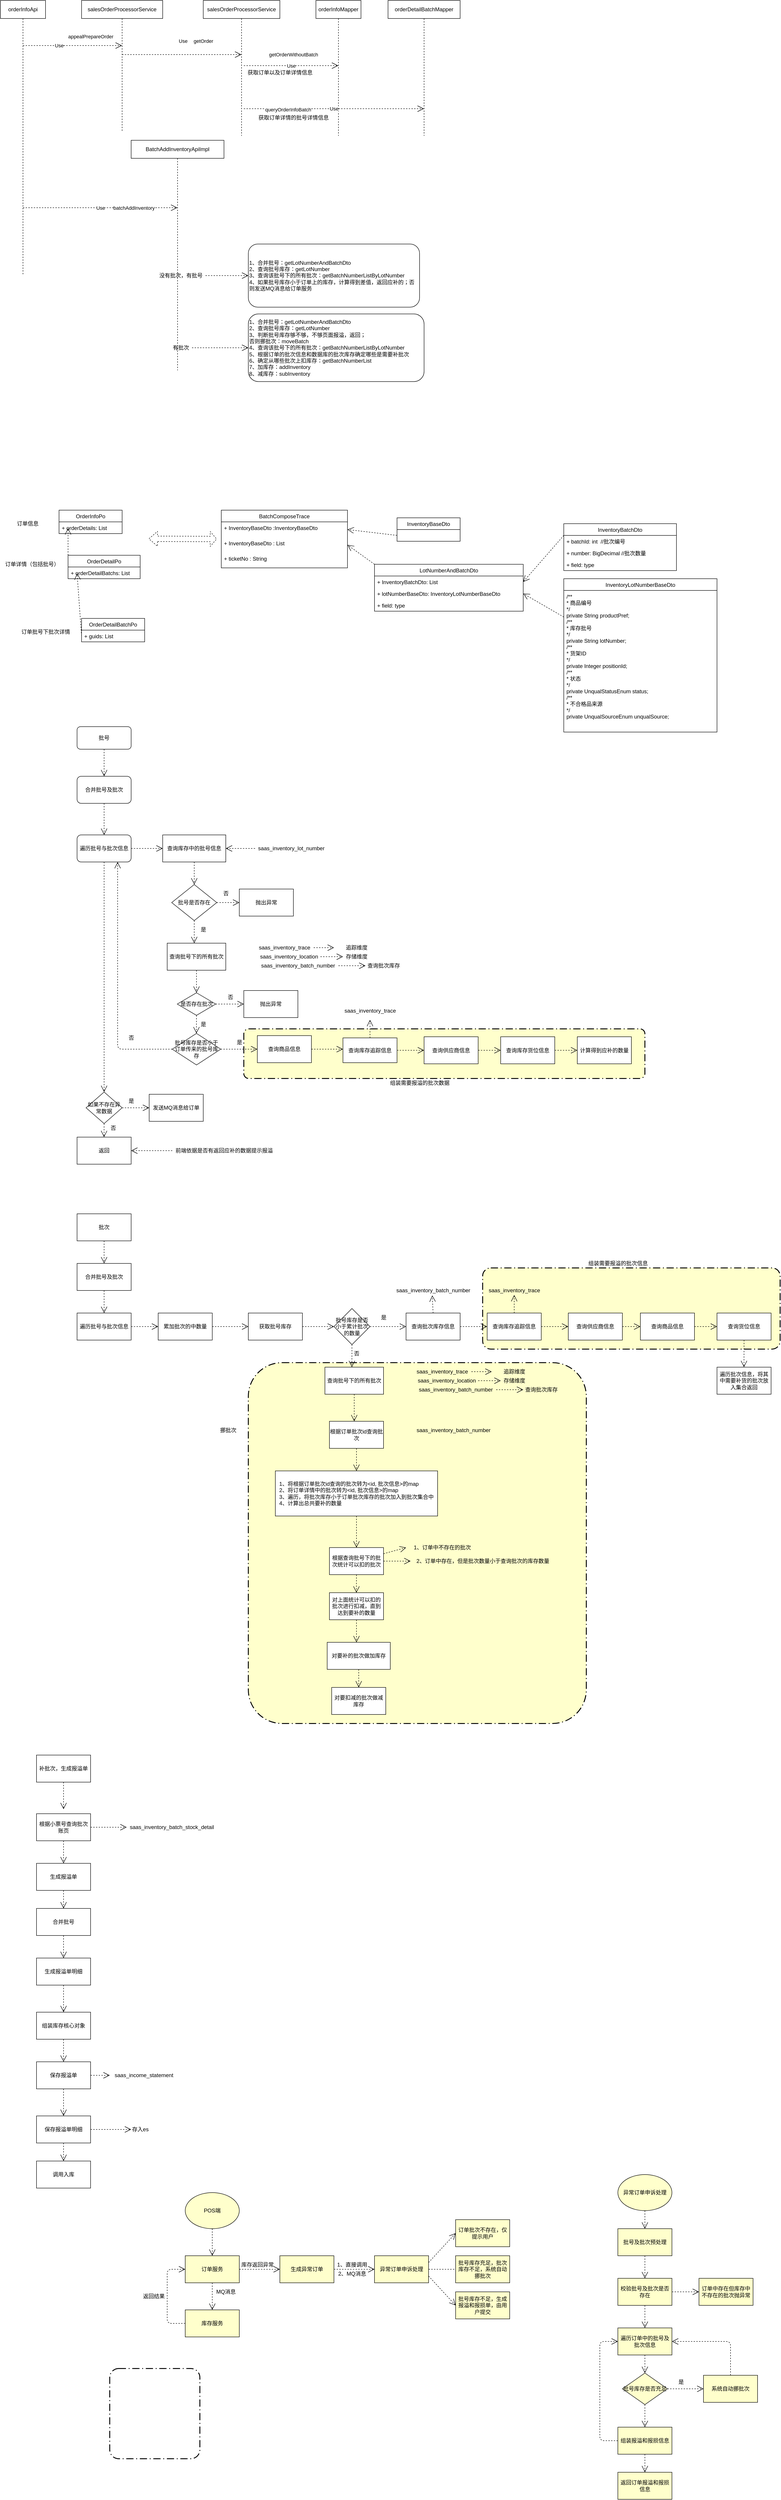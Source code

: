 <mxfile version="14.1.8" type="github">
  <diagram id="FH1zlO7xjeoTK0eNqL_2" name="Page-1">
    <mxGraphModel dx="1735" dy="786" grid="1" gridSize="10" guides="1" tooltips="1" connect="1" arrows="1" fold="1" page="1" pageScale="1" pageWidth="827" pageHeight="1169" math="0" shadow="0">
      <root>
        <mxCell id="0" />
        <mxCell id="1" parent="0" />
        <mxCell id="HAioMYXd77Tt8d08iv6R-239" value="" style="rounded=1;arcSize=10;dashed=1;strokeColor=#000000;fillColor=#FFFFCC;gradientColor=none;dashPattern=8 3 1 3;strokeWidth=2;" vertex="1" parent="1">
          <mxGeometry x="620" y="2410" width="890" height="110" as="geometry" />
        </mxCell>
        <mxCell id="HAioMYXd77Tt8d08iv6R-234" value="" style="rounded=1;arcSize=10;dashed=1;strokeColor=#000000;fillColor=#FFFFCC;gradientColor=none;dashPattern=8 3 1 3;strokeWidth=2;" vertex="1" parent="1">
          <mxGeometry x="1150" y="2940" width="660" height="180" as="geometry" />
        </mxCell>
        <mxCell id="HAioMYXd77Tt8d08iv6R-237" value="" style="rounded=1;arcSize=10;dashed=1;strokeColor=#000000;fillColor=#FFFFCC;gradientColor=none;dashPattern=8 3 1 3;strokeWidth=2;" vertex="1" parent="1">
          <mxGeometry x="630" y="3150" width="750" height="800" as="geometry" />
        </mxCell>
        <mxCell id="HAioMYXd77Tt8d08iv6R-3" value="orderInfoApi" style="shape=umlLifeline;perimeter=lifelinePerimeter;whiteSpace=wrap;html=1;container=1;collapsible=0;recursiveResize=0;outlineConnect=0;" vertex="1" parent="1">
          <mxGeometry x="80" y="130" width="100" height="610" as="geometry" />
        </mxCell>
        <object label="Use" id="HAioMYXd77Tt8d08iv6R-8">
          <mxCell style="endArrow=open;endSize=12;dashed=1;html=1;" edge="1" parent="HAioMYXd77Tt8d08iv6R-3" target="HAioMYXd77Tt8d08iv6R-4">
            <mxGeometry x="-0.271" width="160" relative="1" as="geometry">
              <mxPoint x="50" y="100" as="sourcePoint" />
              <mxPoint x="210" y="100" as="targetPoint" />
              <Array as="points">
                <mxPoint x="130" y="100" />
              </Array>
              <mxPoint as="offset" />
            </mxGeometry>
          </mxCell>
        </object>
        <mxCell id="HAioMYXd77Tt8d08iv6R-13" value="appealPrepareOrder" style="edgeLabel;html=1;align=center;verticalAlign=middle;resizable=0;points=[];" vertex="1" connectable="0" parent="HAioMYXd77Tt8d08iv6R-8">
          <mxGeometry x="0.112" relative="1" as="geometry">
            <mxPoint x="28" y="-20" as="offset" />
          </mxGeometry>
        </mxCell>
        <mxCell id="HAioMYXd77Tt8d08iv6R-4" value="salesOrderProcessorService" style="shape=umlLifeline;perimeter=lifelinePerimeter;whiteSpace=wrap;html=1;container=1;collapsible=0;recursiveResize=0;outlineConnect=0;" vertex="1" parent="1">
          <mxGeometry x="260" y="130" width="180" height="290" as="geometry" />
        </mxCell>
        <mxCell id="HAioMYXd77Tt8d08iv6R-10" value="salesOrderProcessorService" style="shape=umlLifeline;perimeter=lifelinePerimeter;whiteSpace=wrap;html=1;container=1;collapsible=0;recursiveResize=0;outlineConnect=0;" vertex="1" parent="1">
          <mxGeometry x="530" y="130" width="170" height="300" as="geometry" />
        </mxCell>
        <object label="Use" getOrder="" id="HAioMYXd77Tt8d08iv6R-11">
          <mxCell style="endArrow=open;endSize=12;dashed=1;html=1;" edge="1" parent="1" target="HAioMYXd77Tt8d08iv6R-10">
            <mxGeometry x="0.022" y="30" width="160" relative="1" as="geometry">
              <mxPoint x="350" y="250" as="sourcePoint" />
              <mxPoint x="510" y="250" as="targetPoint" />
              <mxPoint as="offset" />
            </mxGeometry>
          </mxCell>
        </object>
        <mxCell id="HAioMYXd77Tt8d08iv6R-12" value="getOrder" style="edgeLabel;html=1;align=center;verticalAlign=middle;resizable=0;points=[];" vertex="1" connectable="0" parent="HAioMYXd77Tt8d08iv6R-11">
          <mxGeometry x="0.202" relative="1" as="geometry">
            <mxPoint x="21" y="-30" as="offset" />
          </mxGeometry>
        </mxCell>
        <mxCell id="HAioMYXd77Tt8d08iv6R-16" value="orderInfoMapper" style="shape=umlLifeline;perimeter=lifelinePerimeter;whiteSpace=wrap;html=1;container=1;collapsible=0;recursiveResize=0;outlineConnect=0;" vertex="1" parent="1">
          <mxGeometry x="780" y="130" width="100" height="300" as="geometry" />
        </mxCell>
        <mxCell id="HAioMYXd77Tt8d08iv6R-17" value="Use" style="endArrow=open;endSize=12;dashed=1;html=1;" edge="1" parent="1" target="HAioMYXd77Tt8d08iv6R-16">
          <mxGeometry width="160" relative="1" as="geometry">
            <mxPoint x="620" y="274.5" as="sourcePoint" />
            <mxPoint x="780" y="274.5" as="targetPoint" />
          </mxGeometry>
        </mxCell>
        <mxCell id="HAioMYXd77Tt8d08iv6R-18" value="getOrderWithoutBatch" style="edgeLabel;html=1;align=center;verticalAlign=middle;resizable=0;points=[];" vertex="1" connectable="0" parent="HAioMYXd77Tt8d08iv6R-17">
          <mxGeometry x="0.165" y="-4" relative="1" as="geometry">
            <mxPoint x="-12" y="-28.5" as="offset" />
          </mxGeometry>
        </mxCell>
        <mxCell id="HAioMYXd77Tt8d08iv6R-19" value="获取订单以及订单详情信息" style="text;html=1;align=center;verticalAlign=middle;resizable=0;points=[];autosize=1;" vertex="1" parent="1">
          <mxGeometry x="620" y="280" width="160" height="20" as="geometry" />
        </mxCell>
        <mxCell id="HAioMYXd77Tt8d08iv6R-20" value="orderDetailBatchMapper" style="shape=umlLifeline;perimeter=lifelinePerimeter;whiteSpace=wrap;html=1;container=1;collapsible=0;recursiveResize=0;outlineConnect=0;" vertex="1" parent="1">
          <mxGeometry x="940" y="130" width="160" height="300" as="geometry" />
        </mxCell>
        <mxCell id="HAioMYXd77Tt8d08iv6R-21" value="Use" style="endArrow=open;endSize=12;dashed=1;html=1;" edge="1" parent="1" target="HAioMYXd77Tt8d08iv6R-20">
          <mxGeometry width="160" relative="1" as="geometry">
            <mxPoint x="620" y="370" as="sourcePoint" />
            <mxPoint x="780" y="370" as="targetPoint" />
          </mxGeometry>
        </mxCell>
        <mxCell id="HAioMYXd77Tt8d08iv6R-22" value="queryOrderInfoBatch" style="edgeLabel;html=1;align=center;verticalAlign=middle;resizable=0;points=[];" vertex="1" connectable="0" parent="HAioMYXd77Tt8d08iv6R-21">
          <mxGeometry x="-0.513" y="-2" relative="1" as="geometry">
            <mxPoint as="offset" />
          </mxGeometry>
        </mxCell>
        <mxCell id="HAioMYXd77Tt8d08iv6R-23" value="获取订单详情的批号详情信息" style="text;html=1;align=center;verticalAlign=middle;resizable=0;points=[];autosize=1;" vertex="1" parent="1">
          <mxGeometry x="645" y="380" width="170" height="20" as="geometry" />
        </mxCell>
        <mxCell id="HAioMYXd77Tt8d08iv6R-25" value="BatchAddInventoryApiImpl" style="shape=umlLifeline;perimeter=lifelinePerimeter;whiteSpace=wrap;html=1;container=1;collapsible=0;recursiveResize=0;outlineConnect=0;" vertex="1" parent="1">
          <mxGeometry x="370" y="440" width="206" height="510" as="geometry" />
        </mxCell>
        <mxCell id="HAioMYXd77Tt8d08iv6R-26" value="Use" style="endArrow=open;endSize=12;dashed=1;html=1;" edge="1" parent="1" target="HAioMYXd77Tt8d08iv6R-25">
          <mxGeometry width="160" relative="1" as="geometry">
            <mxPoint x="130" y="589.5" as="sourcePoint" />
            <mxPoint x="290" y="589.5" as="targetPoint" />
          </mxGeometry>
        </mxCell>
        <mxCell id="HAioMYXd77Tt8d08iv6R-27" value="batchAddInventory" style="edgeLabel;html=1;align=center;verticalAlign=middle;resizable=0;points=[];" vertex="1" connectable="0" parent="HAioMYXd77Tt8d08iv6R-26">
          <mxGeometry x="0.307" y="-1" relative="1" as="geometry">
            <mxPoint x="22" y="-0.5" as="offset" />
          </mxGeometry>
        </mxCell>
        <mxCell id="HAioMYXd77Tt8d08iv6R-31" style="edgeStyle=none;orthogonalLoop=1;jettySize=auto;html=1;dashed=1;endArrow=open;endSize=12;" edge="1" parent="1" source="HAioMYXd77Tt8d08iv6R-28">
          <mxGeometry relative="1" as="geometry">
            <mxPoint x="630" y="740" as="targetPoint" />
            <Array as="points">
              <mxPoint x="630" y="740" />
            </Array>
          </mxGeometry>
        </mxCell>
        <mxCell id="HAioMYXd77Tt8d08iv6R-28" value="没有批次，有批号" style="text;html=1;align=center;verticalAlign=middle;resizable=0;points=[];autosize=1;" vertex="1" parent="1">
          <mxGeometry x="425" y="730" width="110" height="20" as="geometry" />
        </mxCell>
        <mxCell id="HAioMYXd77Tt8d08iv6R-32" style="edgeStyle=none;orthogonalLoop=1;jettySize=auto;html=1;dashed=1;endArrow=open;endSize=12;" edge="1" parent="1" source="HAioMYXd77Tt8d08iv6R-29">
          <mxGeometry relative="1" as="geometry">
            <mxPoint x="630" y="900" as="targetPoint" />
          </mxGeometry>
        </mxCell>
        <mxCell id="HAioMYXd77Tt8d08iv6R-29" value="有批次" style="text;html=1;align=center;verticalAlign=middle;resizable=0;points=[];autosize=1;" vertex="1" parent="1">
          <mxGeometry x="455" y="890" width="50" height="20" as="geometry" />
        </mxCell>
        <mxCell id="HAioMYXd77Tt8d08iv6R-30" value="1、合并批号：getLotNumberAndBatchDto&lt;br&gt;2、查询批号库存：getLotNumber&lt;br&gt;3、查询该批号下的所有批次：getBatchNumberListByLotNumber&lt;br&gt;4、如果批号库存小于订单上的库存，计算得到差值，返回应补的；否则发送MQ消息给订单服务" style="rounded=1;whiteSpace=wrap;html=1;align=left;" vertex="1" parent="1">
          <mxGeometry x="630" y="670" width="380" height="140" as="geometry" />
        </mxCell>
        <mxCell id="HAioMYXd77Tt8d08iv6R-33" value="1、合并批号：getLotNumberAndBatchDto&lt;br&gt;2、查询批号库存：getLotNumber&lt;br&gt;3、判断批号库存够不够，不够页面报溢，返回；&lt;br&gt;否则挪批次：moveBatch&lt;br&gt;4、查询该批号下的所有批次：getBatchNumberListByLotNumber&lt;br&gt;5、根据订单的批次信息和数据库的批次库存确定哪些是需要补批次&lt;br&gt;6、确定从哪些批次上扣库存：getBatchNumberList&lt;br&gt;7、加库存：addInventory&lt;br&gt;8、减库存：subInventory&lt;br&gt;" style="rounded=1;whiteSpace=wrap;html=1;align=left;" vertex="1" parent="1">
          <mxGeometry x="630" y="825" width="390" height="150" as="geometry" />
        </mxCell>
        <mxCell id="HAioMYXd77Tt8d08iv6R-34" value="OrderInfoPo" style="swimlane;fontStyle=0;childLayout=stackLayout;horizontal=1;startSize=26;fillColor=none;horizontalStack=0;resizeParent=1;resizeParentMax=0;resizeLast=0;collapsible=1;marginBottom=0;" vertex="1" parent="1">
          <mxGeometry x="210" y="1260" width="140" height="52" as="geometry" />
        </mxCell>
        <mxCell id="HAioMYXd77Tt8d08iv6R-35" value="+ orderDetails: List" style="text;strokeColor=none;fillColor=none;align=left;verticalAlign=top;spacingLeft=4;spacingRight=4;overflow=hidden;rotatable=0;points=[[0,0.5],[1,0.5]];portConstraint=eastwest;" vertex="1" parent="HAioMYXd77Tt8d08iv6R-34">
          <mxGeometry y="26" width="140" height="26" as="geometry" />
        </mxCell>
        <mxCell id="HAioMYXd77Tt8d08iv6R-47" style="edgeStyle=none;orthogonalLoop=1;jettySize=auto;html=1;exitX=0;exitY=0;exitDx=0;exitDy=0;entryX=0.143;entryY=0.538;entryDx=0;entryDy=0;entryPerimeter=0;dashed=1;endArrow=open;endSize=12;" edge="1" parent="1" source="HAioMYXd77Tt8d08iv6R-38" target="HAioMYXd77Tt8d08iv6R-35">
          <mxGeometry relative="1" as="geometry" />
        </mxCell>
        <mxCell id="HAioMYXd77Tt8d08iv6R-38" value="OrderDetailPo" style="swimlane;fontStyle=0;childLayout=stackLayout;horizontal=1;startSize=26;fillColor=none;horizontalStack=0;resizeParent=1;resizeParentMax=0;resizeLast=0;collapsible=1;marginBottom=0;" vertex="1" parent="1">
          <mxGeometry x="230" y="1360" width="160" height="52" as="geometry" />
        </mxCell>
        <mxCell id="HAioMYXd77Tt8d08iv6R-54" value="+ orderDetailBatchs: List" style="text;strokeColor=none;fillColor=none;align=left;verticalAlign=top;spacingLeft=4;spacingRight=4;overflow=hidden;rotatable=0;points=[[0,0.5],[1,0.5]];portConstraint=eastwest;" vertex="1" parent="HAioMYXd77Tt8d08iv6R-38">
          <mxGeometry y="26" width="160" height="26" as="geometry" />
        </mxCell>
        <mxCell id="HAioMYXd77Tt8d08iv6R-42" value="BatchComposeTrace" style="swimlane;fontStyle=0;childLayout=stackLayout;horizontal=1;startSize=26;fillColor=none;horizontalStack=0;resizeParent=1;resizeParentMax=0;resizeLast=0;collapsible=1;marginBottom=0;" vertex="1" parent="1">
          <mxGeometry x="570" y="1260" width="280" height="128" as="geometry" />
        </mxCell>
        <mxCell id="HAioMYXd77Tt8d08iv6R-48" value="+ InventoryBaseDto :InventoryBaseDto " style="text;strokeColor=none;fillColor=none;align=left;verticalAlign=top;spacingLeft=4;spacingRight=4;overflow=hidden;rotatable=0;points=[[0,0.5],[1,0.5]];portConstraint=eastwest;" vertex="1" parent="HAioMYXd77Tt8d08iv6R-42">
          <mxGeometry y="26" width="280" height="34" as="geometry" />
        </mxCell>
        <mxCell id="HAioMYXd77Tt8d08iv6R-49" value="+ InventoryBaseDto : List " style="text;strokeColor=none;fillColor=none;align=left;verticalAlign=top;spacingLeft=4;spacingRight=4;overflow=hidden;rotatable=0;points=[[0,0.5],[1,0.5]];portConstraint=eastwest;" vertex="1" parent="HAioMYXd77Tt8d08iv6R-42">
          <mxGeometry y="60" width="280" height="34" as="geometry" />
        </mxCell>
        <mxCell id="HAioMYXd77Tt8d08iv6R-53" value="+ ticketNo : String " style="text;strokeColor=none;fillColor=none;align=left;verticalAlign=top;spacingLeft=4;spacingRight=4;overflow=hidden;rotatable=0;points=[[0,0.5],[1,0.5]];portConstraint=eastwest;" vertex="1" parent="HAioMYXd77Tt8d08iv6R-42">
          <mxGeometry y="94" width="280" height="34" as="geometry" />
        </mxCell>
        <mxCell id="HAioMYXd77Tt8d08iv6R-55" value="OrderDetailBatchPo" style="swimlane;fontStyle=0;childLayout=stackLayout;horizontal=1;startSize=26;fillColor=none;horizontalStack=0;resizeParent=1;resizeParentMax=0;resizeLast=0;collapsible=1;marginBottom=0;" vertex="1" parent="1">
          <mxGeometry x="260" y="1500" width="140" height="52" as="geometry" />
        </mxCell>
        <mxCell id="HAioMYXd77Tt8d08iv6R-56" value="+ guids: List" style="text;strokeColor=none;fillColor=none;align=left;verticalAlign=top;spacingLeft=4;spacingRight=4;overflow=hidden;rotatable=0;points=[[0,0.5],[1,0.5]];portConstraint=eastwest;" vertex="1" parent="HAioMYXd77Tt8d08iv6R-55">
          <mxGeometry y="26" width="140" height="26" as="geometry" />
        </mxCell>
        <mxCell id="HAioMYXd77Tt8d08iv6R-59" style="edgeStyle=none;orthogonalLoop=1;jettySize=auto;html=1;exitX=0;exitY=0.5;exitDx=0;exitDy=0;entryX=0.125;entryY=0.538;entryDx=0;entryDy=0;entryPerimeter=0;dashed=1;endArrow=open;endSize=12;" edge="1" parent="1" source="HAioMYXd77Tt8d08iv6R-56" target="HAioMYXd77Tt8d08iv6R-54">
          <mxGeometry relative="1" as="geometry" />
        </mxCell>
        <mxCell id="HAioMYXd77Tt8d08iv6R-72" style="edgeStyle=none;orthogonalLoop=1;jettySize=auto;html=1;exitX=0;exitY=0.75;exitDx=0;exitDy=0;entryX=1;entryY=0.5;entryDx=0;entryDy=0;dashed=1;endArrow=open;endSize=12;" edge="1" parent="1" source="HAioMYXd77Tt8d08iv6R-60" target="HAioMYXd77Tt8d08iv6R-48">
          <mxGeometry relative="1" as="geometry" />
        </mxCell>
        <mxCell id="HAioMYXd77Tt8d08iv6R-60" value="InventoryBaseDto" style="swimlane;fontStyle=0;childLayout=stackLayout;horizontal=1;startSize=26;fillColor=none;horizontalStack=0;resizeParent=1;resizeParentMax=0;resizeLast=0;collapsible=1;marginBottom=0;" vertex="1" parent="1">
          <mxGeometry x="960" y="1277" width="140" height="52" as="geometry" />
        </mxCell>
        <mxCell id="HAioMYXd77Tt8d08iv6R-73" style="edgeStyle=none;orthogonalLoop=1;jettySize=auto;html=1;exitX=0;exitY=0;exitDx=0;exitDy=0;entryX=1;entryY=0.5;entryDx=0;entryDy=0;dashed=1;endArrow=open;endSize=12;" edge="1" parent="1" source="HAioMYXd77Tt8d08iv6R-64" target="HAioMYXd77Tt8d08iv6R-49">
          <mxGeometry relative="1" as="geometry" />
        </mxCell>
        <mxCell id="HAioMYXd77Tt8d08iv6R-64" value="LotNumberAndBatchDto" style="swimlane;fontStyle=0;childLayout=stackLayout;horizontal=1;startSize=26;fillColor=none;horizontalStack=0;resizeParent=1;resizeParentMax=0;resizeLast=0;collapsible=1;marginBottom=0;" vertex="1" parent="1">
          <mxGeometry x="910" y="1380" width="330" height="104" as="geometry" />
        </mxCell>
        <mxCell id="HAioMYXd77Tt8d08iv6R-65" value="+ InventoryBatchDto: List" style="text;strokeColor=none;fillColor=none;align=left;verticalAlign=top;spacingLeft=4;spacingRight=4;overflow=hidden;rotatable=0;points=[[0,0.5],[1,0.5]];portConstraint=eastwest;" vertex="1" parent="HAioMYXd77Tt8d08iv6R-64">
          <mxGeometry y="26" width="330" height="26" as="geometry" />
        </mxCell>
        <mxCell id="HAioMYXd77Tt8d08iv6R-66" value="+ lotNumberBaseDto: InventoryLotNumberBaseDto" style="text;strokeColor=none;fillColor=none;align=left;verticalAlign=top;spacingLeft=4;spacingRight=4;overflow=hidden;rotatable=0;points=[[0,0.5],[1,0.5]];portConstraint=eastwest;" vertex="1" parent="HAioMYXd77Tt8d08iv6R-64">
          <mxGeometry y="52" width="330" height="26" as="geometry" />
        </mxCell>
        <mxCell id="HAioMYXd77Tt8d08iv6R-67" value="+ field: type" style="text;strokeColor=none;fillColor=none;align=left;verticalAlign=top;spacingLeft=4;spacingRight=4;overflow=hidden;rotatable=0;points=[[0,0.5],[1,0.5]];portConstraint=eastwest;" vertex="1" parent="HAioMYXd77Tt8d08iv6R-64">
          <mxGeometry y="78" width="330" height="26" as="geometry" />
        </mxCell>
        <mxCell id="HAioMYXd77Tt8d08iv6R-74" style="edgeStyle=none;orthogonalLoop=1;jettySize=auto;html=1;exitX=0;exitY=0.25;exitDx=0;exitDy=0;entryX=1;entryY=0.5;entryDx=0;entryDy=0;dashed=1;endArrow=open;endSize=12;" edge="1" parent="1" source="HAioMYXd77Tt8d08iv6R-68" target="HAioMYXd77Tt8d08iv6R-65">
          <mxGeometry relative="1" as="geometry" />
        </mxCell>
        <mxCell id="HAioMYXd77Tt8d08iv6R-68" value="InventoryBatchDto" style="swimlane;fontStyle=0;childLayout=stackLayout;horizontal=1;startSize=26;fillColor=none;horizontalStack=0;resizeParent=1;resizeParentMax=0;resizeLast=0;collapsible=1;marginBottom=0;" vertex="1" parent="1">
          <mxGeometry x="1330" y="1290" width="250" height="104" as="geometry" />
        </mxCell>
        <mxCell id="HAioMYXd77Tt8d08iv6R-69" value="+ batchId: int  //批次编号" style="text;strokeColor=none;fillColor=none;align=left;verticalAlign=top;spacingLeft=4;spacingRight=4;overflow=hidden;rotatable=0;points=[[0,0.5],[1,0.5]];portConstraint=eastwest;" vertex="1" parent="HAioMYXd77Tt8d08iv6R-68">
          <mxGeometry y="26" width="250" height="26" as="geometry" />
        </mxCell>
        <mxCell id="HAioMYXd77Tt8d08iv6R-70" value="+ number: BigDecimal //批次数量" style="text;strokeColor=none;fillColor=none;align=left;verticalAlign=top;spacingLeft=4;spacingRight=4;overflow=hidden;rotatable=0;points=[[0,0.5],[1,0.5]];portConstraint=eastwest;" vertex="1" parent="HAioMYXd77Tt8d08iv6R-68">
          <mxGeometry y="52" width="250" height="26" as="geometry" />
        </mxCell>
        <mxCell id="HAioMYXd77Tt8d08iv6R-71" value="+ field: type" style="text;strokeColor=none;fillColor=none;align=left;verticalAlign=top;spacingLeft=4;spacingRight=4;overflow=hidden;rotatable=0;points=[[0,0.5],[1,0.5]];portConstraint=eastwest;" vertex="1" parent="HAioMYXd77Tt8d08iv6R-68">
          <mxGeometry y="78" width="250" height="26" as="geometry" />
        </mxCell>
        <mxCell id="HAioMYXd77Tt8d08iv6R-79" style="edgeStyle=none;orthogonalLoop=1;jettySize=auto;html=1;exitX=0;exitY=0.25;exitDx=0;exitDy=0;entryX=1;entryY=0.5;entryDx=0;entryDy=0;dashed=1;endArrow=open;endSize=12;" edge="1" parent="1" source="HAioMYXd77Tt8d08iv6R-75" target="HAioMYXd77Tt8d08iv6R-66">
          <mxGeometry relative="1" as="geometry" />
        </mxCell>
        <mxCell id="HAioMYXd77Tt8d08iv6R-75" value="InventoryLotNumberBaseDto" style="swimlane;fontStyle=0;childLayout=stackLayout;horizontal=1;startSize=26;fillColor=none;horizontalStack=0;resizeParent=1;resizeParentMax=0;resizeLast=0;collapsible=1;marginBottom=0;" vertex="1" parent="1">
          <mxGeometry x="1330" y="1412" width="340" height="340" as="geometry" />
        </mxCell>
        <mxCell id="HAioMYXd77Tt8d08iv6R-76" value="/**&#xa; * 商品编号&#xa; */&#xa;private String productPref;&#xa;/**&#xa; * 库存批号&#xa; */&#xa;private String lotNumber;&#xa;/**&#xa; * 货架ID&#xa; */&#xa;private Integer positionId;&#xa;/**&#xa; * 状态&#xa; */&#xa;private UnqualStatusEnum status;&#xa;/**&#xa; * 不合格品来源&#xa; */&#xa;private UnqualSourceEnum unqualSource;" style="text;strokeColor=none;fillColor=none;align=left;verticalAlign=top;spacingLeft=4;spacingRight=4;overflow=hidden;rotatable=0;points=[[0,0.5],[1,0.5]];portConstraint=eastwest;" vertex="1" parent="HAioMYXd77Tt8d08iv6R-75">
          <mxGeometry y="26" width="340" height="314" as="geometry" />
        </mxCell>
        <mxCell id="HAioMYXd77Tt8d08iv6R-81" value="" style="shape=flexArrow;endArrow=classic;startArrow=classic;html=1;dashed=1;width=12;endSize=4.33;" edge="1" parent="1">
          <mxGeometry width="50" height="50" relative="1" as="geometry">
            <mxPoint x="409" y="1323.5" as="sourcePoint" />
            <mxPoint x="560" y="1324" as="targetPoint" />
            <Array as="points" />
          </mxGeometry>
        </mxCell>
        <mxCell id="HAioMYXd77Tt8d08iv6R-83" style="edgeStyle=none;orthogonalLoop=1;jettySize=auto;html=1;exitX=0.5;exitY=1;exitDx=0;exitDy=0;dashed=1;endArrow=open;endSize=12;" edge="1" parent="1" source="HAioMYXd77Tt8d08iv6R-82">
          <mxGeometry relative="1" as="geometry">
            <mxPoint x="310" y="1850" as="targetPoint" />
          </mxGeometry>
        </mxCell>
        <mxCell id="HAioMYXd77Tt8d08iv6R-82" value="批号" style="rounded=1;whiteSpace=wrap;html=1;" vertex="1" parent="1">
          <mxGeometry x="250" y="1740" width="120" height="50" as="geometry" />
        </mxCell>
        <mxCell id="HAioMYXd77Tt8d08iv6R-86" style="edgeStyle=none;orthogonalLoop=1;jettySize=auto;html=1;exitX=0.5;exitY=1;exitDx=0;exitDy=0;entryX=0.5;entryY=0;entryDx=0;entryDy=0;dashed=1;endArrow=open;endSize=12;" edge="1" parent="1" source="HAioMYXd77Tt8d08iv6R-84" target="HAioMYXd77Tt8d08iv6R-85">
          <mxGeometry relative="1" as="geometry" />
        </mxCell>
        <mxCell id="HAioMYXd77Tt8d08iv6R-84" value="合并批号及批次" style="rounded=1;whiteSpace=wrap;html=1;" vertex="1" parent="1">
          <mxGeometry x="250" y="1850" width="120" height="60" as="geometry" />
        </mxCell>
        <mxCell id="HAioMYXd77Tt8d08iv6R-87" style="edgeStyle=none;orthogonalLoop=1;jettySize=auto;html=1;exitX=1;exitY=0.5;exitDx=0;exitDy=0;dashed=1;endArrow=open;endSize=12;" edge="1" parent="1" source="HAioMYXd77Tt8d08iv6R-85">
          <mxGeometry relative="1" as="geometry">
            <mxPoint x="440" y="2010" as="targetPoint" />
          </mxGeometry>
        </mxCell>
        <mxCell id="HAioMYXd77Tt8d08iv6R-137" style="edgeStyle=none;orthogonalLoop=1;jettySize=auto;html=1;dashed=1;endArrow=open;endSize=12;" edge="1" parent="1" source="HAioMYXd77Tt8d08iv6R-85">
          <mxGeometry relative="1" as="geometry">
            <mxPoint x="310" y="2550" as="targetPoint" />
          </mxGeometry>
        </mxCell>
        <mxCell id="HAioMYXd77Tt8d08iv6R-85" value="遍历批号与批次信息" style="rounded=1;whiteSpace=wrap;html=1;" vertex="1" parent="1">
          <mxGeometry x="250" y="1980" width="120" height="60" as="geometry" />
        </mxCell>
        <mxCell id="HAioMYXd77Tt8d08iv6R-91" style="edgeStyle=none;orthogonalLoop=1;jettySize=auto;html=1;exitX=0.5;exitY=1;exitDx=0;exitDy=0;dashed=1;endArrow=open;endSize=12;" edge="1" parent="1" source="HAioMYXd77Tt8d08iv6R-88">
          <mxGeometry relative="1" as="geometry">
            <mxPoint x="510" y="2090" as="targetPoint" />
          </mxGeometry>
        </mxCell>
        <mxCell id="HAioMYXd77Tt8d08iv6R-88" value="查询库存中的批号信息" style="whiteSpace=wrap;html=1;" vertex="1" parent="1">
          <mxGeometry x="440" y="1980" width="140" height="60" as="geometry" />
        </mxCell>
        <mxCell id="HAioMYXd77Tt8d08iv6R-90" style="edgeStyle=none;orthogonalLoop=1;jettySize=auto;html=1;entryX=1;entryY=0.5;entryDx=0;entryDy=0;dashed=1;endArrow=open;endSize=12;" edge="1" parent="1" source="HAioMYXd77Tt8d08iv6R-89" target="HAioMYXd77Tt8d08iv6R-88">
          <mxGeometry relative="1" as="geometry" />
        </mxCell>
        <mxCell id="HAioMYXd77Tt8d08iv6R-89" value="saas_inventory_lot_number" style="text;html=1;align=center;verticalAlign=middle;resizable=0;points=[];autosize=1;" vertex="1" parent="1">
          <mxGeometry x="645" y="2000" width="160" height="20" as="geometry" />
        </mxCell>
        <mxCell id="HAioMYXd77Tt8d08iv6R-94" style="edgeStyle=none;orthogonalLoop=1;jettySize=auto;html=1;dashed=1;endArrow=open;endSize=12;" edge="1" parent="1" source="HAioMYXd77Tt8d08iv6R-93">
          <mxGeometry relative="1" as="geometry">
            <mxPoint x="610" y="2130" as="targetPoint" />
            <Array as="points" />
          </mxGeometry>
        </mxCell>
        <mxCell id="HAioMYXd77Tt8d08iv6R-97" style="edgeStyle=none;orthogonalLoop=1;jettySize=auto;html=1;exitX=0.5;exitY=1;exitDx=0;exitDy=0;dashed=1;endArrow=open;endSize=12;" edge="1" parent="1" source="HAioMYXd77Tt8d08iv6R-93">
          <mxGeometry relative="1" as="geometry">
            <mxPoint x="510" y="2220" as="targetPoint" />
          </mxGeometry>
        </mxCell>
        <mxCell id="HAioMYXd77Tt8d08iv6R-93" value="批号是否存在" style="rhombus;whiteSpace=wrap;html=1;" vertex="1" parent="1">
          <mxGeometry x="460" y="2090" width="100" height="80" as="geometry" />
        </mxCell>
        <mxCell id="HAioMYXd77Tt8d08iv6R-95" value="抛出异常" style="whiteSpace=wrap;html=1;" vertex="1" parent="1">
          <mxGeometry x="610" y="2100" width="120" height="60" as="geometry" />
        </mxCell>
        <mxCell id="HAioMYXd77Tt8d08iv6R-96" value="否" style="text;html=1;align=center;verticalAlign=middle;resizable=0;points=[];autosize=1;" vertex="1" parent="1">
          <mxGeometry x="565" y="2100" width="30" height="20" as="geometry" />
        </mxCell>
        <mxCell id="HAioMYXd77Tt8d08iv6R-98" value="是" style="text;html=1;align=center;verticalAlign=middle;resizable=0;points=[];autosize=1;" vertex="1" parent="1">
          <mxGeometry x="515" y="2180" width="30" height="20" as="geometry" />
        </mxCell>
        <mxCell id="HAioMYXd77Tt8d08iv6R-110" style="edgeStyle=none;orthogonalLoop=1;jettySize=auto;html=1;dashed=1;endArrow=open;endSize=12;" edge="1" parent="1" source="HAioMYXd77Tt8d08iv6R-100">
          <mxGeometry relative="1" as="geometry">
            <mxPoint x="515" y="2330" as="targetPoint" />
          </mxGeometry>
        </mxCell>
        <mxCell id="HAioMYXd77Tt8d08iv6R-100" value="查询批号下的所有批次" style="whiteSpace=wrap;html=1;" vertex="1" parent="1">
          <mxGeometry x="450" y="2220" width="130" height="60" as="geometry" />
        </mxCell>
        <mxCell id="HAioMYXd77Tt8d08iv6R-104" style="edgeStyle=none;orthogonalLoop=1;jettySize=auto;html=1;dashed=1;endArrow=open;endSize=12;" edge="1" parent="1" source="HAioMYXd77Tt8d08iv6R-101">
          <mxGeometry relative="1" as="geometry">
            <mxPoint x="820" y="2230" as="targetPoint" />
          </mxGeometry>
        </mxCell>
        <mxCell id="HAioMYXd77Tt8d08iv6R-101" value="saas_inventory_trace" style="text;html=1;align=center;verticalAlign=middle;resizable=0;points=[];autosize=1;" vertex="1" parent="1">
          <mxGeometry x="645" y="2220" width="130" height="20" as="geometry" />
        </mxCell>
        <mxCell id="HAioMYXd77Tt8d08iv6R-106" style="edgeStyle=none;orthogonalLoop=1;jettySize=auto;html=1;dashed=1;endArrow=open;endSize=12;" edge="1" parent="1" source="HAioMYXd77Tt8d08iv6R-102">
          <mxGeometry relative="1" as="geometry">
            <mxPoint x="840" y="2250" as="targetPoint" />
          </mxGeometry>
        </mxCell>
        <mxCell id="HAioMYXd77Tt8d08iv6R-102" value="saas_inventory_location" style="text;html=1;align=center;verticalAlign=middle;resizable=0;points=[];autosize=1;" vertex="1" parent="1">
          <mxGeometry x="650" y="2240" width="140" height="20" as="geometry" />
        </mxCell>
        <mxCell id="HAioMYXd77Tt8d08iv6R-108" style="edgeStyle=none;orthogonalLoop=1;jettySize=auto;html=1;dashed=1;endArrow=open;endSize=12;" edge="1" parent="1" source="HAioMYXd77Tt8d08iv6R-103">
          <mxGeometry relative="1" as="geometry">
            <mxPoint x="890" y="2270" as="targetPoint" />
          </mxGeometry>
        </mxCell>
        <mxCell id="HAioMYXd77Tt8d08iv6R-103" value="saas_inventory_batch_number" style="text;html=1;align=center;verticalAlign=middle;resizable=0;points=[];autosize=1;" vertex="1" parent="1">
          <mxGeometry x="650" y="2260" width="180" height="20" as="geometry" />
        </mxCell>
        <mxCell id="HAioMYXd77Tt8d08iv6R-105" value="追踪维度" style="text;html=1;align=center;verticalAlign=middle;resizable=0;points=[];autosize=1;" vertex="1" parent="1">
          <mxGeometry x="840" y="2220" width="60" height="20" as="geometry" />
        </mxCell>
        <mxCell id="HAioMYXd77Tt8d08iv6R-107" value="存储维度" style="text;html=1;align=center;verticalAlign=middle;resizable=0;points=[];autosize=1;" vertex="1" parent="1">
          <mxGeometry x="840" y="2240" width="60" height="20" as="geometry" />
        </mxCell>
        <mxCell id="HAioMYXd77Tt8d08iv6R-109" value="查询批次库存" style="text;html=1;align=center;verticalAlign=middle;resizable=0;points=[];autosize=1;" vertex="1" parent="1">
          <mxGeometry x="885" y="2260" width="90" height="20" as="geometry" />
        </mxCell>
        <mxCell id="HAioMYXd77Tt8d08iv6R-113" style="edgeStyle=none;orthogonalLoop=1;jettySize=auto;html=1;dashed=1;endArrow=open;endSize=12;" edge="1" parent="1" source="HAioMYXd77Tt8d08iv6R-112">
          <mxGeometry relative="1" as="geometry">
            <mxPoint x="620" y="2355" as="targetPoint" />
          </mxGeometry>
        </mxCell>
        <mxCell id="HAioMYXd77Tt8d08iv6R-116" style="edgeStyle=none;orthogonalLoop=1;jettySize=auto;html=1;exitX=0.5;exitY=1;exitDx=0;exitDy=0;dashed=1;endArrow=open;endSize=12;" edge="1" parent="1" source="HAioMYXd77Tt8d08iv6R-112">
          <mxGeometry relative="1" as="geometry">
            <mxPoint x="514.833" y="2420" as="targetPoint" />
          </mxGeometry>
        </mxCell>
        <mxCell id="HAioMYXd77Tt8d08iv6R-112" value="是否存在批次" style="rhombus;whiteSpace=wrap;html=1;" vertex="1" parent="1">
          <mxGeometry x="472.5" y="2330" width="85" height="50" as="geometry" />
        </mxCell>
        <mxCell id="HAioMYXd77Tt8d08iv6R-114" value="抛出异常" style="whiteSpace=wrap;html=1;" vertex="1" parent="1">
          <mxGeometry x="620" y="2325" width="120" height="60" as="geometry" />
        </mxCell>
        <mxCell id="HAioMYXd77Tt8d08iv6R-115" value="否" style="text;html=1;align=center;verticalAlign=middle;resizable=0;points=[];autosize=1;" vertex="1" parent="1">
          <mxGeometry x="575" y="2330" width="30" height="20" as="geometry" />
        </mxCell>
        <mxCell id="HAioMYXd77Tt8d08iv6R-117" value="是" style="text;html=1;align=center;verticalAlign=middle;resizable=0;points=[];autosize=1;" vertex="1" parent="1">
          <mxGeometry x="515" y="2390" width="30" height="20" as="geometry" />
        </mxCell>
        <mxCell id="HAioMYXd77Tt8d08iv6R-119" style="edgeStyle=none;orthogonalLoop=1;jettySize=auto;html=1;exitX=1;exitY=0.5;exitDx=0;exitDy=0;dashed=1;endArrow=open;endSize=12;" edge="1" parent="1" source="HAioMYXd77Tt8d08iv6R-118">
          <mxGeometry relative="1" as="geometry">
            <mxPoint x="650" y="2455" as="targetPoint" />
          </mxGeometry>
        </mxCell>
        <mxCell id="HAioMYXd77Tt8d08iv6R-122" style="edgeStyle=none;orthogonalLoop=1;jettySize=auto;html=1;exitX=0;exitY=0.5;exitDx=0;exitDy=0;entryX=0.75;entryY=1;entryDx=0;entryDy=0;dashed=1;endArrow=open;endSize=12;" edge="1" parent="1" source="HAioMYXd77Tt8d08iv6R-118" target="HAioMYXd77Tt8d08iv6R-85">
          <mxGeometry relative="1" as="geometry">
            <Array as="points">
              <mxPoint x="340" y="2455" />
            </Array>
          </mxGeometry>
        </mxCell>
        <mxCell id="HAioMYXd77Tt8d08iv6R-118" value="批号库存是否小于订单传来的批号库存" style="rhombus;whiteSpace=wrap;html=1;" vertex="1" parent="1">
          <mxGeometry x="461.25" y="2420" width="107.5" height="70" as="geometry" />
        </mxCell>
        <mxCell id="HAioMYXd77Tt8d08iv6R-120" value="是" style="text;html=1;align=center;verticalAlign=middle;resizable=0;points=[];autosize=1;" vertex="1" parent="1">
          <mxGeometry x="595" y="2430" width="30" height="20" as="geometry" />
        </mxCell>
        <mxCell id="HAioMYXd77Tt8d08iv6R-123" value="否" style="text;html=1;align=center;verticalAlign=middle;resizable=0;points=[];autosize=1;" vertex="1" parent="1">
          <mxGeometry x="355" y="2420" width="30" height="20" as="geometry" />
        </mxCell>
        <mxCell id="HAioMYXd77Tt8d08iv6R-125" style="edgeStyle=none;orthogonalLoop=1;jettySize=auto;html=1;dashed=1;endArrow=open;endSize=12;" edge="1" parent="1" source="HAioMYXd77Tt8d08iv6R-124">
          <mxGeometry relative="1" as="geometry">
            <mxPoint x="840" y="2455" as="targetPoint" />
          </mxGeometry>
        </mxCell>
        <mxCell id="HAioMYXd77Tt8d08iv6R-124" value="查询商品信息" style="whiteSpace=wrap;html=1;" vertex="1" parent="1">
          <mxGeometry x="650" y="2425" width="120" height="60" as="geometry" />
        </mxCell>
        <mxCell id="HAioMYXd77Tt8d08iv6R-128" style="edgeStyle=none;orthogonalLoop=1;jettySize=auto;html=1;dashed=1;endArrow=open;endSize=12;" edge="1" parent="1" source="HAioMYXd77Tt8d08iv6R-127">
          <mxGeometry relative="1" as="geometry">
            <mxPoint x="900" y="2390" as="targetPoint" />
          </mxGeometry>
        </mxCell>
        <mxCell id="HAioMYXd77Tt8d08iv6R-130" style="edgeStyle=none;orthogonalLoop=1;jettySize=auto;html=1;exitX=1;exitY=0.5;exitDx=0;exitDy=0;dashed=1;endArrow=open;endSize=12;" edge="1" parent="1" source="HAioMYXd77Tt8d08iv6R-127">
          <mxGeometry relative="1" as="geometry">
            <mxPoint x="1020" y="2457.5" as="targetPoint" />
          </mxGeometry>
        </mxCell>
        <mxCell id="HAioMYXd77Tt8d08iv6R-127" value="查询库存追踪信息" style="whiteSpace=wrap;html=1;" vertex="1" parent="1">
          <mxGeometry x="840" y="2430" width="120" height="55" as="geometry" />
        </mxCell>
        <mxCell id="HAioMYXd77Tt8d08iv6R-129" value="saas_inventory_trace" style="text;html=1;align=center;verticalAlign=middle;resizable=0;points=[];autosize=1;" vertex="1" parent="1">
          <mxGeometry x="835" y="2360" width="130" height="20" as="geometry" />
        </mxCell>
        <mxCell id="HAioMYXd77Tt8d08iv6R-136" style="edgeStyle=none;orthogonalLoop=1;jettySize=auto;html=1;exitX=1;exitY=0.5;exitDx=0;exitDy=0;dashed=1;endArrow=open;endSize=12;" edge="1" parent="1" source="HAioMYXd77Tt8d08iv6R-131" target="HAioMYXd77Tt8d08iv6R-135">
          <mxGeometry relative="1" as="geometry" />
        </mxCell>
        <mxCell id="HAioMYXd77Tt8d08iv6R-131" value="查询库存货位信息" style="whiteSpace=wrap;html=1;" vertex="1" parent="1">
          <mxGeometry x="1190" y="2427.5" width="120" height="60" as="geometry" />
        </mxCell>
        <mxCell id="HAioMYXd77Tt8d08iv6R-133" style="edgeStyle=none;orthogonalLoop=1;jettySize=auto;html=1;dashed=1;endArrow=open;endSize=12;" edge="1" parent="1" source="HAioMYXd77Tt8d08iv6R-132" target="HAioMYXd77Tt8d08iv6R-131">
          <mxGeometry relative="1" as="geometry" />
        </mxCell>
        <mxCell id="HAioMYXd77Tt8d08iv6R-132" value="查询供应商信息" style="whiteSpace=wrap;html=1;" vertex="1" parent="1">
          <mxGeometry x="1020" y="2427.5" width="120" height="60" as="geometry" />
        </mxCell>
        <mxCell id="HAioMYXd77Tt8d08iv6R-135" value="计算得到应补的数量" style="whiteSpace=wrap;html=1;" vertex="1" parent="1">
          <mxGeometry x="1360" y="2427.5" width="120" height="60" as="geometry" />
        </mxCell>
        <mxCell id="HAioMYXd77Tt8d08iv6R-139" style="edgeStyle=none;orthogonalLoop=1;jettySize=auto;html=1;exitX=1;exitY=0.5;exitDx=0;exitDy=0;dashed=1;endArrow=open;endSize=12;" edge="1" parent="1" source="HAioMYXd77Tt8d08iv6R-138">
          <mxGeometry relative="1" as="geometry">
            <mxPoint x="410" y="2585" as="targetPoint" />
          </mxGeometry>
        </mxCell>
        <mxCell id="HAioMYXd77Tt8d08iv6R-142" style="edgeStyle=none;orthogonalLoop=1;jettySize=auto;html=1;exitX=0.5;exitY=1;exitDx=0;exitDy=0;dashed=1;endArrow=open;endSize=12;" edge="1" parent="1" source="HAioMYXd77Tt8d08iv6R-138">
          <mxGeometry relative="1" as="geometry">
            <mxPoint x="309.833" y="2650" as="targetPoint" />
          </mxGeometry>
        </mxCell>
        <mxCell id="HAioMYXd77Tt8d08iv6R-138" value="如果不存在异常数据" style="rhombus;whiteSpace=wrap;html=1;" vertex="1" parent="1">
          <mxGeometry x="270" y="2550" width="80" height="70" as="geometry" />
        </mxCell>
        <mxCell id="HAioMYXd77Tt8d08iv6R-140" value="是" style="text;html=1;align=center;verticalAlign=middle;resizable=0;points=[];autosize=1;" vertex="1" parent="1">
          <mxGeometry x="355" y="2560" width="30" height="20" as="geometry" />
        </mxCell>
        <mxCell id="HAioMYXd77Tt8d08iv6R-141" value="发送MQ消息给订单" style="whiteSpace=wrap;html=1;" vertex="1" parent="1">
          <mxGeometry x="410" y="2555" width="120" height="60" as="geometry" />
        </mxCell>
        <mxCell id="HAioMYXd77Tt8d08iv6R-143" value="返回" style="whiteSpace=wrap;html=1;" vertex="1" parent="1">
          <mxGeometry x="250" y="2650" width="120" height="60" as="geometry" />
        </mxCell>
        <mxCell id="HAioMYXd77Tt8d08iv6R-144" value="否" style="text;html=1;align=center;verticalAlign=middle;resizable=0;points=[];autosize=1;" vertex="1" parent="1">
          <mxGeometry x="315" y="2620" width="30" height="20" as="geometry" />
        </mxCell>
        <mxCell id="HAioMYXd77Tt8d08iv6R-146" style="edgeStyle=none;orthogonalLoop=1;jettySize=auto;html=1;dashed=1;endArrow=open;endSize=12;" edge="1" parent="1" source="HAioMYXd77Tt8d08iv6R-145" target="HAioMYXd77Tt8d08iv6R-143">
          <mxGeometry relative="1" as="geometry" />
        </mxCell>
        <mxCell id="HAioMYXd77Tt8d08iv6R-145" value="前端依据是否有返回应补的数据提示报溢" style="text;html=1;align=center;verticalAlign=middle;resizable=0;points=[];autosize=1;" vertex="1" parent="1">
          <mxGeometry x="461.25" y="2670" width="230" height="20" as="geometry" />
        </mxCell>
        <mxCell id="HAioMYXd77Tt8d08iv6R-148" style="edgeStyle=none;orthogonalLoop=1;jettySize=auto;html=1;dashed=1;endArrow=open;endSize=12;" edge="1" parent="1" source="HAioMYXd77Tt8d08iv6R-147">
          <mxGeometry relative="1" as="geometry">
            <mxPoint x="310" y="2930" as="targetPoint" />
          </mxGeometry>
        </mxCell>
        <mxCell id="HAioMYXd77Tt8d08iv6R-147" value="批次" style="whiteSpace=wrap;html=1;" vertex="1" parent="1">
          <mxGeometry x="250" y="2820" width="120" height="60" as="geometry" />
        </mxCell>
        <mxCell id="HAioMYXd77Tt8d08iv6R-150" style="edgeStyle=none;orthogonalLoop=1;jettySize=auto;html=1;dashed=1;endArrow=open;endSize=12;" edge="1" parent="1" source="HAioMYXd77Tt8d08iv6R-149">
          <mxGeometry relative="1" as="geometry">
            <mxPoint x="310" y="3040" as="targetPoint" />
          </mxGeometry>
        </mxCell>
        <mxCell id="HAioMYXd77Tt8d08iv6R-149" value="合并批号及批次" style="whiteSpace=wrap;html=1;" vertex="1" parent="1">
          <mxGeometry x="250" y="2930" width="120" height="60" as="geometry" />
        </mxCell>
        <mxCell id="HAioMYXd77Tt8d08iv6R-152" style="edgeStyle=none;orthogonalLoop=1;jettySize=auto;html=1;dashed=1;endArrow=open;endSize=12;" edge="1" parent="1" source="HAioMYXd77Tt8d08iv6R-151">
          <mxGeometry relative="1" as="geometry">
            <mxPoint x="430" y="3070" as="targetPoint" />
          </mxGeometry>
        </mxCell>
        <mxCell id="HAioMYXd77Tt8d08iv6R-151" value="遍历批号与批次信息" style="whiteSpace=wrap;html=1;" vertex="1" parent="1">
          <mxGeometry x="250" y="3040" width="120" height="60" as="geometry" />
        </mxCell>
        <mxCell id="HAioMYXd77Tt8d08iv6R-156" style="edgeStyle=none;orthogonalLoop=1;jettySize=auto;html=1;dashed=1;endArrow=open;endSize=12;entryX=0;entryY=0.5;entryDx=0;entryDy=0;" edge="1" parent="1" source="HAioMYXd77Tt8d08iv6R-153" target="HAioMYXd77Tt8d08iv6R-157">
          <mxGeometry relative="1" as="geometry">
            <mxPoint x="800" y="3070" as="targetPoint" />
          </mxGeometry>
        </mxCell>
        <mxCell id="HAioMYXd77Tt8d08iv6R-153" value="获取批号库存" style="whiteSpace=wrap;html=1;" vertex="1" parent="1">
          <mxGeometry x="630" y="3040" width="120" height="60" as="geometry" />
        </mxCell>
        <mxCell id="HAioMYXd77Tt8d08iv6R-155" style="edgeStyle=none;orthogonalLoop=1;jettySize=auto;html=1;dashed=1;endArrow=open;endSize=12;" edge="1" parent="1" source="HAioMYXd77Tt8d08iv6R-154" target="HAioMYXd77Tt8d08iv6R-153">
          <mxGeometry relative="1" as="geometry" />
        </mxCell>
        <mxCell id="HAioMYXd77Tt8d08iv6R-154" value="累加批次的中数量" style="whiteSpace=wrap;html=1;" vertex="1" parent="1">
          <mxGeometry x="430" y="3040" width="120" height="60" as="geometry" />
        </mxCell>
        <mxCell id="HAioMYXd77Tt8d08iv6R-158" style="edgeStyle=none;orthogonalLoop=1;jettySize=auto;html=1;dashed=1;endArrow=open;endSize=12;" edge="1" parent="1" source="HAioMYXd77Tt8d08iv6R-157">
          <mxGeometry relative="1" as="geometry">
            <mxPoint x="980" y="3070" as="targetPoint" />
          </mxGeometry>
        </mxCell>
        <mxCell id="HAioMYXd77Tt8d08iv6R-160" style="edgeStyle=none;orthogonalLoop=1;jettySize=auto;html=1;exitX=0.5;exitY=1;exitDx=0;exitDy=0;dashed=1;endArrow=open;endSize=12;" edge="1" parent="1" source="HAioMYXd77Tt8d08iv6R-157">
          <mxGeometry relative="1" as="geometry">
            <mxPoint x="859.833" y="3160" as="targetPoint" />
          </mxGeometry>
        </mxCell>
        <mxCell id="HAioMYXd77Tt8d08iv6R-157" value="批号库存是否小于累计批次的数量" style="rhombus;whiteSpace=wrap;html=1;" vertex="1" parent="1">
          <mxGeometry x="820" y="3030" width="80" height="80" as="geometry" />
        </mxCell>
        <mxCell id="HAioMYXd77Tt8d08iv6R-159" value="是" style="text;html=1;align=center;verticalAlign=middle;resizable=0;points=[];autosize=1;" vertex="1" parent="1">
          <mxGeometry x="915" y="3040" width="30" height="20" as="geometry" />
        </mxCell>
        <mxCell id="HAioMYXd77Tt8d08iv6R-161" value="否" style="text;html=1;align=center;verticalAlign=middle;resizable=0;points=[];autosize=1;" vertex="1" parent="1">
          <mxGeometry x="855" y="3120" width="30" height="20" as="geometry" />
        </mxCell>
        <mxCell id="HAioMYXd77Tt8d08iv6R-164" style="edgeStyle=none;orthogonalLoop=1;jettySize=auto;html=1;exitX=0.5;exitY=0;exitDx=0;exitDy=0;entryX=0.49;entryY=1.042;entryDx=0;entryDy=0;entryPerimeter=0;dashed=1;endArrow=open;endSize=12;" edge="1" parent="1" source="HAioMYXd77Tt8d08iv6R-162" target="HAioMYXd77Tt8d08iv6R-163">
          <mxGeometry relative="1" as="geometry" />
        </mxCell>
        <mxCell id="HAioMYXd77Tt8d08iv6R-165" style="edgeStyle=none;orthogonalLoop=1;jettySize=auto;html=1;exitX=1;exitY=0.5;exitDx=0;exitDy=0;dashed=1;endArrow=open;endSize=12;entryX=0;entryY=0.5;entryDx=0;entryDy=0;" edge="1" parent="1" source="HAioMYXd77Tt8d08iv6R-162" target="HAioMYXd77Tt8d08iv6R-166">
          <mxGeometry relative="1" as="geometry">
            <mxPoint x="1150" y="3070" as="targetPoint" />
          </mxGeometry>
        </mxCell>
        <mxCell id="HAioMYXd77Tt8d08iv6R-162" value="查询批次库存信息" style="whiteSpace=wrap;html=1;" vertex="1" parent="1">
          <mxGeometry x="980" y="3040" width="120" height="60" as="geometry" />
        </mxCell>
        <mxCell id="HAioMYXd77Tt8d08iv6R-163" value="saas_inventory_batch_number" style="text;html=1;align=center;verticalAlign=middle;resizable=0;points=[];autosize=1;" vertex="1" parent="1">
          <mxGeometry x="950" y="2980" width="180" height="20" as="geometry" />
        </mxCell>
        <mxCell id="HAioMYXd77Tt8d08iv6R-167" style="edgeStyle=none;orthogonalLoop=1;jettySize=auto;html=1;dashed=1;endArrow=open;endSize=12;" edge="1" parent="1" source="HAioMYXd77Tt8d08iv6R-166">
          <mxGeometry relative="1" as="geometry">
            <mxPoint x="1220" y="3000" as="targetPoint" />
          </mxGeometry>
        </mxCell>
        <mxCell id="HAioMYXd77Tt8d08iv6R-169" style="edgeStyle=none;orthogonalLoop=1;jettySize=auto;html=1;dashed=1;endArrow=open;endSize=12;" edge="1" parent="1" source="HAioMYXd77Tt8d08iv6R-166">
          <mxGeometry relative="1" as="geometry">
            <mxPoint x="1340" y="3070" as="targetPoint" />
          </mxGeometry>
        </mxCell>
        <mxCell id="HAioMYXd77Tt8d08iv6R-166" value="查询库存追踪信息" style="whiteSpace=wrap;html=1;" vertex="1" parent="1">
          <mxGeometry x="1160" y="3040" width="120" height="60" as="geometry" />
        </mxCell>
        <mxCell id="HAioMYXd77Tt8d08iv6R-168" value="saas_inventory_trace" style="text;html=1;align=center;verticalAlign=middle;resizable=0;points=[];autosize=1;" vertex="1" parent="1">
          <mxGeometry x="1155" y="2980" width="130" height="20" as="geometry" />
        </mxCell>
        <mxCell id="HAioMYXd77Tt8d08iv6R-172" style="edgeStyle=none;orthogonalLoop=1;jettySize=auto;html=1;dashed=1;endArrow=open;endSize=12;" edge="1" parent="1" source="HAioMYXd77Tt8d08iv6R-170">
          <mxGeometry relative="1" as="geometry">
            <mxPoint x="1500" y="3070" as="targetPoint" />
          </mxGeometry>
        </mxCell>
        <mxCell id="HAioMYXd77Tt8d08iv6R-170" value="查询供应商信息" style="whiteSpace=wrap;html=1;" vertex="1" parent="1">
          <mxGeometry x="1340" y="3040" width="120" height="60" as="geometry" />
        </mxCell>
        <mxCell id="HAioMYXd77Tt8d08iv6R-174" style="edgeStyle=none;orthogonalLoop=1;jettySize=auto;html=1;dashed=1;endArrow=open;endSize=12;" edge="1" parent="1" source="HAioMYXd77Tt8d08iv6R-173">
          <mxGeometry relative="1" as="geometry">
            <mxPoint x="1670" y="3070" as="targetPoint" />
          </mxGeometry>
        </mxCell>
        <mxCell id="HAioMYXd77Tt8d08iv6R-173" value="查询商品信息" style="whiteSpace=wrap;html=1;" vertex="1" parent="1">
          <mxGeometry x="1500" y="3040" width="120" height="60" as="geometry" />
        </mxCell>
        <mxCell id="HAioMYXd77Tt8d08iv6R-176" style="edgeStyle=none;orthogonalLoop=1;jettySize=auto;html=1;exitX=0.5;exitY=1;exitDx=0;exitDy=0;dashed=1;endArrow=open;endSize=12;" edge="1" parent="1" source="HAioMYXd77Tt8d08iv6R-175">
          <mxGeometry relative="1" as="geometry">
            <mxPoint x="1729.833" y="3160" as="targetPoint" />
          </mxGeometry>
        </mxCell>
        <mxCell id="HAioMYXd77Tt8d08iv6R-175" value="查询货位信息" style="whiteSpace=wrap;html=1;" vertex="1" parent="1">
          <mxGeometry x="1670" y="3040" width="120" height="60" as="geometry" />
        </mxCell>
        <mxCell id="HAioMYXd77Tt8d08iv6R-177" value="遍历批次信息，将其中需要补货的批次放入集合返回" style="whiteSpace=wrap;html=1;" vertex="1" parent="1">
          <mxGeometry x="1670" y="3160" width="120" height="60" as="geometry" />
        </mxCell>
        <mxCell id="HAioMYXd77Tt8d08iv6R-188" style="edgeStyle=none;orthogonalLoop=1;jettySize=auto;html=1;dashed=1;endArrow=open;endSize=12;" edge="1" parent="1" source="HAioMYXd77Tt8d08iv6R-178">
          <mxGeometry relative="1" as="geometry">
            <mxPoint x="865" y="3280" as="targetPoint" />
          </mxGeometry>
        </mxCell>
        <mxCell id="HAioMYXd77Tt8d08iv6R-178" value="查询批号下的所有批次" style="whiteSpace=wrap;html=1;" vertex="1" parent="1">
          <mxGeometry x="800" y="3160" width="130" height="60" as="geometry" />
        </mxCell>
        <mxCell id="HAioMYXd77Tt8d08iv6R-179" style="edgeStyle=none;orthogonalLoop=1;jettySize=auto;html=1;dashed=1;endArrow=open;endSize=12;" edge="1" parent="1" source="HAioMYXd77Tt8d08iv6R-180">
          <mxGeometry relative="1" as="geometry">
            <mxPoint x="1170" y="3170" as="targetPoint" />
          </mxGeometry>
        </mxCell>
        <mxCell id="HAioMYXd77Tt8d08iv6R-180" value="saas_inventory_trace" style="text;html=1;align=center;verticalAlign=middle;resizable=0;points=[];autosize=1;" vertex="1" parent="1">
          <mxGeometry x="995" y="3160" width="130" height="20" as="geometry" />
        </mxCell>
        <mxCell id="HAioMYXd77Tt8d08iv6R-181" style="edgeStyle=none;orthogonalLoop=1;jettySize=auto;html=1;dashed=1;endArrow=open;endSize=12;" edge="1" parent="1" source="HAioMYXd77Tt8d08iv6R-182">
          <mxGeometry relative="1" as="geometry">
            <mxPoint x="1190" y="3190" as="targetPoint" />
          </mxGeometry>
        </mxCell>
        <mxCell id="HAioMYXd77Tt8d08iv6R-182" value="saas_inventory_location" style="text;html=1;align=center;verticalAlign=middle;resizable=0;points=[];autosize=1;" vertex="1" parent="1">
          <mxGeometry x="1000" y="3180" width="140" height="20" as="geometry" />
        </mxCell>
        <mxCell id="HAioMYXd77Tt8d08iv6R-183" style="edgeStyle=none;orthogonalLoop=1;jettySize=auto;html=1;dashed=1;endArrow=open;endSize=12;" edge="1" parent="1" source="HAioMYXd77Tt8d08iv6R-184">
          <mxGeometry relative="1" as="geometry">
            <mxPoint x="1240" y="3210" as="targetPoint" />
          </mxGeometry>
        </mxCell>
        <mxCell id="HAioMYXd77Tt8d08iv6R-184" value="saas_inventory_batch_number" style="text;html=1;align=center;verticalAlign=middle;resizable=0;points=[];autosize=1;" vertex="1" parent="1">
          <mxGeometry x="1000" y="3200" width="180" height="20" as="geometry" />
        </mxCell>
        <mxCell id="HAioMYXd77Tt8d08iv6R-185" value="追踪维度" style="text;html=1;align=center;verticalAlign=middle;resizable=0;points=[];autosize=1;" vertex="1" parent="1">
          <mxGeometry x="1190" y="3160" width="60" height="20" as="geometry" />
        </mxCell>
        <mxCell id="HAioMYXd77Tt8d08iv6R-186" value="存储维度" style="text;html=1;align=center;verticalAlign=middle;resizable=0;points=[];autosize=1;" vertex="1" parent="1">
          <mxGeometry x="1190" y="3180" width="60" height="20" as="geometry" />
        </mxCell>
        <mxCell id="HAioMYXd77Tt8d08iv6R-187" value="查询批次库存" style="text;html=1;align=center;verticalAlign=middle;resizable=0;points=[];autosize=1;" vertex="1" parent="1">
          <mxGeometry x="1235" y="3200" width="90" height="20" as="geometry" />
        </mxCell>
        <mxCell id="HAioMYXd77Tt8d08iv6R-191" style="edgeStyle=none;orthogonalLoop=1;jettySize=auto;html=1;dashed=1;endArrow=open;endSize=12;" edge="1" parent="1" source="HAioMYXd77Tt8d08iv6R-189">
          <mxGeometry relative="1" as="geometry">
            <mxPoint x="870" y="3390" as="targetPoint" />
          </mxGeometry>
        </mxCell>
        <mxCell id="HAioMYXd77Tt8d08iv6R-189" value="根据订单批次id查询批次" style="whiteSpace=wrap;html=1;" vertex="1" parent="1">
          <mxGeometry x="810" y="3280" width="120" height="60" as="geometry" />
        </mxCell>
        <mxCell id="HAioMYXd77Tt8d08iv6R-190" value="saas_inventory_batch_number" style="text;html=1;align=center;verticalAlign=middle;resizable=0;points=[];autosize=1;" vertex="1" parent="1">
          <mxGeometry x="995" y="3290" width="180" height="20" as="geometry" />
        </mxCell>
        <mxCell id="HAioMYXd77Tt8d08iv6R-193" style="edgeStyle=none;orthogonalLoop=1;jettySize=auto;html=1;dashed=1;endArrow=open;endSize=12;" edge="1" parent="1" source="HAioMYXd77Tt8d08iv6R-192">
          <mxGeometry relative="1" as="geometry">
            <mxPoint x="870" y="3560" as="targetPoint" />
          </mxGeometry>
        </mxCell>
        <mxCell id="HAioMYXd77Tt8d08iv6R-192" value="&lt;div style=&quot;text-align: left&quot;&gt;&lt;span&gt;1、将根据订单批次id查询的批次转为&amp;lt;id, 批次信息&amp;gt;的map&lt;/span&gt;&lt;/div&gt;&lt;div style=&quot;text-align: left&quot;&gt;&lt;span&gt;2、将订单详情中的批次转为&amp;lt;id, 批次信息&amp;gt;的map&lt;/span&gt;&lt;/div&gt;&lt;div style=&quot;text-align: left&quot;&gt;&lt;span&gt;3、遍历，将批次库存小于订单批次库存的批次加入到批次集合中&lt;/span&gt;&lt;/div&gt;&lt;div style=&quot;text-align: left&quot;&gt;&lt;span&gt;4、计算出总共要补的数量&lt;/span&gt;&lt;/div&gt;" style="whiteSpace=wrap;html=1;" vertex="1" parent="1">
          <mxGeometry x="690" y="3390" width="360" height="100" as="geometry" />
        </mxCell>
        <mxCell id="HAioMYXd77Tt8d08iv6R-195" style="edgeStyle=none;orthogonalLoop=1;jettySize=auto;html=1;dashed=1;endArrow=open;endSize=12;" edge="1" parent="1" source="HAioMYXd77Tt8d08iv6R-194">
          <mxGeometry relative="1" as="geometry">
            <mxPoint x="980" y="3560" as="targetPoint" />
          </mxGeometry>
        </mxCell>
        <mxCell id="HAioMYXd77Tt8d08iv6R-197" style="edgeStyle=none;orthogonalLoop=1;jettySize=auto;html=1;exitX=1;exitY=0.5;exitDx=0;exitDy=0;dashed=1;endArrow=open;endSize=12;" edge="1" parent="1" source="HAioMYXd77Tt8d08iv6R-194">
          <mxGeometry relative="1" as="geometry">
            <mxPoint x="990" y="3590" as="targetPoint" />
          </mxGeometry>
        </mxCell>
        <mxCell id="HAioMYXd77Tt8d08iv6R-199" style="edgeStyle=none;orthogonalLoop=1;jettySize=auto;html=1;exitX=0.5;exitY=1;exitDx=0;exitDy=0;dashed=1;endArrow=open;endSize=12;" edge="1" parent="1" source="HAioMYXd77Tt8d08iv6R-194">
          <mxGeometry relative="1" as="geometry">
            <mxPoint x="869.833" y="3660" as="targetPoint" />
          </mxGeometry>
        </mxCell>
        <mxCell id="HAioMYXd77Tt8d08iv6R-194" value="根据查询批号下的批次统计可以扣的批次" style="whiteSpace=wrap;html=1;" vertex="1" parent="1">
          <mxGeometry x="810" y="3560" width="120" height="60" as="geometry" />
        </mxCell>
        <mxCell id="HAioMYXd77Tt8d08iv6R-196" value="1、订单中不存在的批次" style="text;html=1;align=center;verticalAlign=middle;resizable=0;points=[];autosize=1;" vertex="1" parent="1">
          <mxGeometry x="990" y="3550" width="140" height="20" as="geometry" />
        </mxCell>
        <mxCell id="HAioMYXd77Tt8d08iv6R-198" value="2、订单中存在，但是批次数量小于查询批次的库存数量" style="text;html=1;align=center;verticalAlign=middle;resizable=0;points=[];autosize=1;" vertex="1" parent="1">
          <mxGeometry x="995" y="3580" width="310" height="20" as="geometry" />
        </mxCell>
        <mxCell id="HAioMYXd77Tt8d08iv6R-202" style="edgeStyle=none;orthogonalLoop=1;jettySize=auto;html=1;dashed=1;endArrow=open;endSize=12;" edge="1" parent="1" source="HAioMYXd77Tt8d08iv6R-201">
          <mxGeometry relative="1" as="geometry">
            <mxPoint x="870" y="3770" as="targetPoint" />
          </mxGeometry>
        </mxCell>
        <mxCell id="HAioMYXd77Tt8d08iv6R-201" value="对上面统计可以扣的批次进行扣减，直到达到要补的数量" style="whiteSpace=wrap;html=1;" vertex="1" parent="1">
          <mxGeometry x="810" y="3660" width="120" height="60" as="geometry" />
        </mxCell>
        <mxCell id="HAioMYXd77Tt8d08iv6R-204" style="edgeStyle=none;orthogonalLoop=1;jettySize=auto;html=1;dashed=1;endArrow=open;endSize=12;" edge="1" parent="1" source="HAioMYXd77Tt8d08iv6R-203">
          <mxGeometry relative="1" as="geometry">
            <mxPoint x="875" y="3870" as="targetPoint" />
          </mxGeometry>
        </mxCell>
        <mxCell id="HAioMYXd77Tt8d08iv6R-203" value="对要补的批次做加库存" style="whiteSpace=wrap;html=1;" vertex="1" parent="1">
          <mxGeometry x="805" y="3770" width="140" height="60" as="geometry" />
        </mxCell>
        <mxCell id="HAioMYXd77Tt8d08iv6R-205" value="对要扣减的批次做减库存" style="whiteSpace=wrap;html=1;" vertex="1" parent="1">
          <mxGeometry x="815" y="3870" width="120" height="60" as="geometry" />
        </mxCell>
        <mxCell id="HAioMYXd77Tt8d08iv6R-207" style="edgeStyle=none;orthogonalLoop=1;jettySize=auto;html=1;dashed=1;endArrow=open;endSize=12;" edge="1" parent="1" source="HAioMYXd77Tt8d08iv6R-206">
          <mxGeometry relative="1" as="geometry">
            <mxPoint x="220" y="4140" as="targetPoint" />
          </mxGeometry>
        </mxCell>
        <mxCell id="HAioMYXd77Tt8d08iv6R-206" value="补批次，生成报溢单" style="whiteSpace=wrap;html=1;" vertex="1" parent="1">
          <mxGeometry x="160" y="4020" width="120" height="60" as="geometry" />
        </mxCell>
        <mxCell id="HAioMYXd77Tt8d08iv6R-210" style="edgeStyle=none;orthogonalLoop=1;jettySize=auto;html=1;dashed=1;endArrow=open;endSize=12;" edge="1" parent="1" source="HAioMYXd77Tt8d08iv6R-208" target="HAioMYXd77Tt8d08iv6R-209">
          <mxGeometry relative="1" as="geometry" />
        </mxCell>
        <mxCell id="HAioMYXd77Tt8d08iv6R-211" style="edgeStyle=none;orthogonalLoop=1;jettySize=auto;html=1;dashed=1;endArrow=open;endSize=12;" edge="1" parent="1" source="HAioMYXd77Tt8d08iv6R-208">
          <mxGeometry relative="1" as="geometry">
            <mxPoint x="220" y="4260" as="targetPoint" />
          </mxGeometry>
        </mxCell>
        <mxCell id="HAioMYXd77Tt8d08iv6R-208" value="根据小票号查询批次账页" style="whiteSpace=wrap;html=1;" vertex="1" parent="1">
          <mxGeometry x="160" y="4150" width="120" height="60" as="geometry" />
        </mxCell>
        <mxCell id="HAioMYXd77Tt8d08iv6R-209" value="saas_inventory_batch_stock_detail" style="text;html=1;align=center;verticalAlign=middle;resizable=0;points=[];autosize=1;" vertex="1" parent="1">
          <mxGeometry x="360" y="4170" width="200" height="20" as="geometry" />
        </mxCell>
        <mxCell id="HAioMYXd77Tt8d08iv6R-213" style="edgeStyle=none;orthogonalLoop=1;jettySize=auto;html=1;dashed=1;endArrow=open;endSize=12;" edge="1" parent="1" source="HAioMYXd77Tt8d08iv6R-212">
          <mxGeometry relative="1" as="geometry">
            <mxPoint x="220" y="4360" as="targetPoint" />
          </mxGeometry>
        </mxCell>
        <mxCell id="HAioMYXd77Tt8d08iv6R-212" value="生成报溢单" style="whiteSpace=wrap;html=1;" vertex="1" parent="1">
          <mxGeometry x="160" y="4260" width="120" height="60" as="geometry" />
        </mxCell>
        <mxCell id="HAioMYXd77Tt8d08iv6R-215" style="edgeStyle=none;orthogonalLoop=1;jettySize=auto;html=1;dashed=1;endArrow=open;endSize=12;" edge="1" parent="1" source="HAioMYXd77Tt8d08iv6R-214">
          <mxGeometry relative="1" as="geometry">
            <mxPoint x="220" y="4470" as="targetPoint" />
          </mxGeometry>
        </mxCell>
        <mxCell id="HAioMYXd77Tt8d08iv6R-214" value="合并批号" style="whiteSpace=wrap;html=1;" vertex="1" parent="1">
          <mxGeometry x="160" y="4360" width="120" height="60" as="geometry" />
        </mxCell>
        <mxCell id="HAioMYXd77Tt8d08iv6R-217" style="edgeStyle=none;orthogonalLoop=1;jettySize=auto;html=1;dashed=1;endArrow=open;endSize=12;" edge="1" parent="1" source="HAioMYXd77Tt8d08iv6R-216">
          <mxGeometry relative="1" as="geometry">
            <mxPoint x="220" y="4590" as="targetPoint" />
          </mxGeometry>
        </mxCell>
        <mxCell id="HAioMYXd77Tt8d08iv6R-216" value="生成报溢单明细" style="whiteSpace=wrap;html=1;" vertex="1" parent="1">
          <mxGeometry x="160" y="4470" width="120" height="60" as="geometry" />
        </mxCell>
        <mxCell id="HAioMYXd77Tt8d08iv6R-219" style="edgeStyle=none;orthogonalLoop=1;jettySize=auto;html=1;dashed=1;endArrow=open;endSize=12;" edge="1" parent="1" source="HAioMYXd77Tt8d08iv6R-218">
          <mxGeometry relative="1" as="geometry">
            <mxPoint x="220" y="4700" as="targetPoint" />
          </mxGeometry>
        </mxCell>
        <mxCell id="HAioMYXd77Tt8d08iv6R-218" value="组装库存核心对象" style="whiteSpace=wrap;html=1;" vertex="1" parent="1">
          <mxGeometry x="160" y="4590" width="120" height="60" as="geometry" />
        </mxCell>
        <mxCell id="HAioMYXd77Tt8d08iv6R-222" style="edgeStyle=none;orthogonalLoop=1;jettySize=auto;html=1;exitX=1;exitY=0.5;exitDx=0;exitDy=0;dashed=1;endArrow=open;endSize=12;" edge="1" parent="1" source="HAioMYXd77Tt8d08iv6R-220" target="HAioMYXd77Tt8d08iv6R-221">
          <mxGeometry relative="1" as="geometry" />
        </mxCell>
        <mxCell id="HAioMYXd77Tt8d08iv6R-223" style="edgeStyle=none;orthogonalLoop=1;jettySize=auto;html=1;dashed=1;endArrow=open;endSize=12;" edge="1" parent="1" source="HAioMYXd77Tt8d08iv6R-220">
          <mxGeometry relative="1" as="geometry">
            <mxPoint x="220" y="4820" as="targetPoint" />
          </mxGeometry>
        </mxCell>
        <mxCell id="HAioMYXd77Tt8d08iv6R-220" value="保存报溢单" style="whiteSpace=wrap;html=1;" vertex="1" parent="1">
          <mxGeometry x="160" y="4700" width="120" height="60" as="geometry" />
        </mxCell>
        <mxCell id="HAioMYXd77Tt8d08iv6R-221" value="saas_income_statement" style="text;html=1;align=center;verticalAlign=middle;resizable=0;points=[];autosize=1;" vertex="1" parent="1">
          <mxGeometry x="322.5" y="4720" width="150" height="20" as="geometry" />
        </mxCell>
        <mxCell id="HAioMYXd77Tt8d08iv6R-225" style="edgeStyle=none;orthogonalLoop=1;jettySize=auto;html=1;dashed=1;endArrow=open;endSize=12;" edge="1" parent="1" source="HAioMYXd77Tt8d08iv6R-224">
          <mxGeometry relative="1" as="geometry">
            <mxPoint x="370" y="4850" as="targetPoint" />
          </mxGeometry>
        </mxCell>
        <mxCell id="HAioMYXd77Tt8d08iv6R-229" style="edgeStyle=none;orthogonalLoop=1;jettySize=auto;html=1;dashed=1;endArrow=open;endSize=12;" edge="1" parent="1" source="HAioMYXd77Tt8d08iv6R-224">
          <mxGeometry relative="1" as="geometry">
            <mxPoint x="220" y="4920" as="targetPoint" />
          </mxGeometry>
        </mxCell>
        <mxCell id="HAioMYXd77Tt8d08iv6R-224" value="保存报溢单明细" style="whiteSpace=wrap;html=1;" vertex="1" parent="1">
          <mxGeometry x="160" y="4820" width="120" height="60" as="geometry" />
        </mxCell>
        <mxCell id="HAioMYXd77Tt8d08iv6R-228" value="存入es" style="text;html=1;align=center;verticalAlign=middle;resizable=0;points=[];autosize=1;" vertex="1" parent="1">
          <mxGeometry x="365" y="4840" width="50" height="20" as="geometry" />
        </mxCell>
        <mxCell id="HAioMYXd77Tt8d08iv6R-230" value="调用入库" style="whiteSpace=wrap;html=1;" vertex="1" parent="1">
          <mxGeometry x="160" y="4920" width="120" height="60" as="geometry" />
        </mxCell>
        <mxCell id="HAioMYXd77Tt8d08iv6R-231" value="订单信息" style="text;html=1;align=center;verticalAlign=middle;resizable=0;points=[];autosize=1;" vertex="1" parent="1">
          <mxGeometry x="110" y="1280" width="60" height="20" as="geometry" />
        </mxCell>
        <mxCell id="HAioMYXd77Tt8d08iv6R-232" value="订单详情（包括批号）" style="text;html=1;align=center;verticalAlign=middle;resizable=0;points=[];autosize=1;" vertex="1" parent="1">
          <mxGeometry x="80" y="1370" width="140" height="20" as="geometry" />
        </mxCell>
        <mxCell id="HAioMYXd77Tt8d08iv6R-233" value="订单批号下批次详情" style="text;html=1;align=center;verticalAlign=middle;resizable=0;points=[];autosize=1;" vertex="1" parent="1">
          <mxGeometry x="120" y="1520" width="120" height="20" as="geometry" />
        </mxCell>
        <mxCell id="HAioMYXd77Tt8d08iv6R-235" value="组装需要报溢的批次信息" style="text;html=1;align=center;verticalAlign=middle;resizable=0;points=[];autosize=1;" vertex="1" parent="1">
          <mxGeometry x="1375" y="2920" width="150" height="20" as="geometry" />
        </mxCell>
        <mxCell id="HAioMYXd77Tt8d08iv6R-238" value="挪批次" style="text;html=1;align=center;verticalAlign=middle;resizable=0;points=[];autosize=1;" vertex="1" parent="1">
          <mxGeometry x="560" y="3290" width="50" height="20" as="geometry" />
        </mxCell>
        <mxCell id="HAioMYXd77Tt8d08iv6R-240" value="组装需要报溢的批次数据" style="text;html=1;align=center;verticalAlign=middle;resizable=0;points=[];autosize=1;" vertex="1" parent="1">
          <mxGeometry x="935" y="2520" width="150" height="20" as="geometry" />
        </mxCell>
        <mxCell id="HAioMYXd77Tt8d08iv6R-241" value="" style="rounded=1;arcSize=10;dashed=1;strokeColor=#000000;fillColor=none;gradientColor=none;dashPattern=8 3 1 3;strokeWidth=2;" vertex="1" parent="1">
          <mxGeometry x="322.5" y="5380" width="200" height="200" as="geometry" />
        </mxCell>
        <mxCell id="HAioMYXd77Tt8d08iv6R-243" style="edgeStyle=none;orthogonalLoop=1;jettySize=auto;html=1;dashed=1;endArrow=open;endSize=12;" edge="1" parent="1" source="HAioMYXd77Tt8d08iv6R-242">
          <mxGeometry relative="1" as="geometry">
            <mxPoint x="550" y="5130" as="targetPoint" />
          </mxGeometry>
        </mxCell>
        <mxCell id="HAioMYXd77Tt8d08iv6R-242" value="POS端" style="ellipse;whiteSpace=wrap;html=1;fillColor=#FFFFCC;" vertex="1" parent="1">
          <mxGeometry x="490" y="4990" width="120" height="80" as="geometry" />
        </mxCell>
        <mxCell id="HAioMYXd77Tt8d08iv6R-245" style="edgeStyle=none;orthogonalLoop=1;jettySize=auto;html=1;dashed=1;endArrow=open;endSize=12;entryX=0.5;entryY=0;entryDx=0;entryDy=0;" edge="1" parent="1" source="HAioMYXd77Tt8d08iv6R-244" target="HAioMYXd77Tt8d08iv6R-246">
          <mxGeometry relative="1" as="geometry">
            <mxPoint x="550" y="5240" as="targetPoint" />
          </mxGeometry>
        </mxCell>
        <mxCell id="HAioMYXd77Tt8d08iv6R-250" style="edgeStyle=none;orthogonalLoop=1;jettySize=auto;html=1;dashed=1;endArrow=open;endSize=12;" edge="1" parent="1" source="HAioMYXd77Tt8d08iv6R-244">
          <mxGeometry relative="1" as="geometry">
            <mxPoint x="700" y="5160" as="targetPoint" />
          </mxGeometry>
        </mxCell>
        <mxCell id="HAioMYXd77Tt8d08iv6R-244" value="订单服务" style="whiteSpace=wrap;html=1;fillColor=#FFFFCC;" vertex="1" parent="1">
          <mxGeometry x="490" y="5130" width="120" height="60" as="geometry" />
        </mxCell>
        <mxCell id="HAioMYXd77Tt8d08iv6R-248" style="edgeStyle=none;orthogonalLoop=1;jettySize=auto;html=1;entryX=0;entryY=0.5;entryDx=0;entryDy=0;dashed=1;endArrow=open;endSize=12;exitX=0;exitY=0.5;exitDx=0;exitDy=0;" edge="1" parent="1" source="HAioMYXd77Tt8d08iv6R-246" target="HAioMYXd77Tt8d08iv6R-244">
          <mxGeometry relative="1" as="geometry">
            <Array as="points">
              <mxPoint x="450" y="5280" />
              <mxPoint x="450" y="5160" />
            </Array>
          </mxGeometry>
        </mxCell>
        <mxCell id="HAioMYXd77Tt8d08iv6R-246" value="库存服务" style="whiteSpace=wrap;html=1;fillColor=#FFFFCC;" vertex="1" parent="1">
          <mxGeometry x="490" y="5250" width="120" height="60" as="geometry" />
        </mxCell>
        <mxCell id="HAioMYXd77Tt8d08iv6R-247" value="MQ消息" style="text;html=1;align=center;verticalAlign=middle;resizable=0;points=[];autosize=1;" vertex="1" parent="1">
          <mxGeometry x="550" y="5200" width="60" height="20" as="geometry" />
        </mxCell>
        <mxCell id="HAioMYXd77Tt8d08iv6R-249" value="返回结果" style="text;html=1;align=center;verticalAlign=middle;resizable=0;points=[];autosize=1;" vertex="1" parent="1">
          <mxGeometry x="390" y="5210" width="60" height="20" as="geometry" />
        </mxCell>
        <mxCell id="HAioMYXd77Tt8d08iv6R-253" style="edgeStyle=none;orthogonalLoop=1;jettySize=auto;html=1;dashed=1;endArrow=open;endSize=12;entryX=0;entryY=0.5;entryDx=0;entryDy=0;" edge="1" parent="1" source="HAioMYXd77Tt8d08iv6R-251" target="HAioMYXd77Tt8d08iv6R-254">
          <mxGeometry relative="1" as="geometry">
            <mxPoint x="880" y="5160" as="targetPoint" />
          </mxGeometry>
        </mxCell>
        <mxCell id="HAioMYXd77Tt8d08iv6R-251" value="生成异常订单" style="whiteSpace=wrap;html=1;fillColor=#FFFFCC;" vertex="1" parent="1">
          <mxGeometry x="700" y="5130" width="120" height="60" as="geometry" />
        </mxCell>
        <mxCell id="HAioMYXd77Tt8d08iv6R-252" value="库存返回异常" style="text;html=1;align=center;verticalAlign=middle;resizable=0;points=[];autosize=1;" vertex="1" parent="1">
          <mxGeometry x="605" y="5140" width="90" height="20" as="geometry" />
        </mxCell>
        <mxCell id="HAioMYXd77Tt8d08iv6R-285" style="edgeStyle=none;orthogonalLoop=1;jettySize=auto;html=1;exitX=1;exitY=0.25;exitDx=0;exitDy=0;dashed=1;endArrow=open;endSize=12;entryX=0;entryY=0.5;entryDx=0;entryDy=0;" edge="1" parent="1" source="HAioMYXd77Tt8d08iv6R-254" target="HAioMYXd77Tt8d08iv6R-286">
          <mxGeometry relative="1" as="geometry">
            <mxPoint x="1080" y="5120" as="targetPoint" />
          </mxGeometry>
        </mxCell>
        <mxCell id="HAioMYXd77Tt8d08iv6R-287" style="edgeStyle=none;orthogonalLoop=1;jettySize=auto;html=1;exitX=1;exitY=0.5;exitDx=0;exitDy=0;dashed=1;endArrow=open;endSize=12;" edge="1" parent="1" source="HAioMYXd77Tt8d08iv6R-254">
          <mxGeometry relative="1" as="geometry">
            <mxPoint x="1120" y="5160" as="targetPoint" />
          </mxGeometry>
        </mxCell>
        <mxCell id="HAioMYXd77Tt8d08iv6R-289" style="edgeStyle=none;orthogonalLoop=1;jettySize=auto;html=1;exitX=1;exitY=0.75;exitDx=0;exitDy=0;dashed=1;endArrow=open;endSize=12;entryX=0;entryY=0.5;entryDx=0;entryDy=0;" edge="1" parent="1" source="HAioMYXd77Tt8d08iv6R-254" target="HAioMYXd77Tt8d08iv6R-290">
          <mxGeometry relative="1" as="geometry">
            <mxPoint x="1080" y="5220" as="targetPoint" />
          </mxGeometry>
        </mxCell>
        <mxCell id="HAioMYXd77Tt8d08iv6R-254" value="异常订单申诉处理" style="whiteSpace=wrap;html=1;fillColor=#FFFFCC;" vertex="1" parent="1">
          <mxGeometry x="910" y="5130" width="120" height="60" as="geometry" />
        </mxCell>
        <mxCell id="HAioMYXd77Tt8d08iv6R-256" style="edgeStyle=none;orthogonalLoop=1;jettySize=auto;html=1;dashed=1;endArrow=open;endSize=12;" edge="1" parent="1" source="HAioMYXd77Tt8d08iv6R-255">
          <mxGeometry relative="1" as="geometry">
            <mxPoint x="1510" y="5070" as="targetPoint" />
          </mxGeometry>
        </mxCell>
        <mxCell id="HAioMYXd77Tt8d08iv6R-255" value="异常订单申诉处理" style="ellipse;whiteSpace=wrap;html=1;fillColor=#FFFFCC;" vertex="1" parent="1">
          <mxGeometry x="1450" y="4950" width="120" height="80" as="geometry" />
        </mxCell>
        <mxCell id="HAioMYXd77Tt8d08iv6R-259" style="edgeStyle=none;orthogonalLoop=1;jettySize=auto;html=1;dashed=1;endArrow=open;endSize=12;" edge="1" parent="1" source="HAioMYXd77Tt8d08iv6R-258">
          <mxGeometry relative="1" as="geometry">
            <mxPoint x="1510" y="5180" as="targetPoint" />
          </mxGeometry>
        </mxCell>
        <mxCell id="HAioMYXd77Tt8d08iv6R-258" value="批号及批次预处理" style="whiteSpace=wrap;html=1;fillColor=#FFFFCC;" vertex="1" parent="1">
          <mxGeometry x="1450" y="5070" width="120" height="60" as="geometry" />
        </mxCell>
        <mxCell id="HAioMYXd77Tt8d08iv6R-261" style="edgeStyle=none;orthogonalLoop=1;jettySize=auto;html=1;dashed=1;endArrow=open;endSize=12;" edge="1" parent="1" source="HAioMYXd77Tt8d08iv6R-260">
          <mxGeometry relative="1" as="geometry">
            <mxPoint x="1510" y="5290" as="targetPoint" />
          </mxGeometry>
        </mxCell>
        <mxCell id="HAioMYXd77Tt8d08iv6R-262" style="edgeStyle=none;orthogonalLoop=1;jettySize=auto;html=1;dashed=1;endArrow=open;endSize=12;" edge="1" parent="1" source="HAioMYXd77Tt8d08iv6R-260">
          <mxGeometry relative="1" as="geometry">
            <mxPoint x="1630" y="5210" as="targetPoint" />
          </mxGeometry>
        </mxCell>
        <mxCell id="HAioMYXd77Tt8d08iv6R-260" value="校验批号及批次是否存在" style="whiteSpace=wrap;html=1;fillColor=#FFFFCC;" vertex="1" parent="1">
          <mxGeometry x="1450" y="5180" width="120" height="60" as="geometry" />
        </mxCell>
        <mxCell id="HAioMYXd77Tt8d08iv6R-263" value="订单中存在但库存中不存在的批次抛异常" style="whiteSpace=wrap;html=1;fillColor=#FFFFCC;" vertex="1" parent="1">
          <mxGeometry x="1630" y="5180" width="120" height="60" as="geometry" />
        </mxCell>
        <mxCell id="HAioMYXd77Tt8d08iv6R-271" style="edgeStyle=none;orthogonalLoop=1;jettySize=auto;html=1;exitX=0.5;exitY=1;exitDx=0;exitDy=0;dashed=1;endArrow=open;endSize=12;" edge="1" parent="1" source="HAioMYXd77Tt8d08iv6R-265" target="HAioMYXd77Tt8d08iv6R-268">
          <mxGeometry relative="1" as="geometry" />
        </mxCell>
        <mxCell id="HAioMYXd77Tt8d08iv6R-265" value="遍历订单中的批号及批次信息" style="whiteSpace=wrap;html=1;fillColor=#FFFFCC;" vertex="1" parent="1">
          <mxGeometry x="1450" y="5290" width="120" height="60" as="geometry" />
        </mxCell>
        <mxCell id="HAioMYXd77Tt8d08iv6R-272" style="edgeStyle=none;orthogonalLoop=1;jettySize=auto;html=1;dashed=1;endArrow=open;endSize=12;" edge="1" parent="1" source="HAioMYXd77Tt8d08iv6R-268">
          <mxGeometry relative="1" as="geometry">
            <mxPoint x="1640" y="5425" as="targetPoint" />
          </mxGeometry>
        </mxCell>
        <mxCell id="HAioMYXd77Tt8d08iv6R-276" style="edgeStyle=none;orthogonalLoop=1;jettySize=auto;html=1;dashed=1;endArrow=open;endSize=12;" edge="1" parent="1" source="HAioMYXd77Tt8d08iv6R-268">
          <mxGeometry relative="1" as="geometry">
            <mxPoint x="1510" y="5510" as="targetPoint" />
          </mxGeometry>
        </mxCell>
        <mxCell id="HAioMYXd77Tt8d08iv6R-268" value="批号库存是否充足" style="rhombus;whiteSpace=wrap;html=1;fillColor=#FFFFCC;" vertex="1" parent="1">
          <mxGeometry x="1460" y="5390" width="100" height="70" as="geometry" />
        </mxCell>
        <mxCell id="HAioMYXd77Tt8d08iv6R-275" style="edgeStyle=none;orthogonalLoop=1;jettySize=auto;html=1;entryX=1;entryY=0.5;entryDx=0;entryDy=0;dashed=1;endArrow=open;endSize=12;" edge="1" parent="1" source="HAioMYXd77Tt8d08iv6R-273" target="HAioMYXd77Tt8d08iv6R-265">
          <mxGeometry relative="1" as="geometry">
            <Array as="points">
              <mxPoint x="1700" y="5320" />
            </Array>
          </mxGeometry>
        </mxCell>
        <mxCell id="HAioMYXd77Tt8d08iv6R-273" value="系统自动挪批次" style="whiteSpace=wrap;html=1;fillColor=#FFFFCC;" vertex="1" parent="1">
          <mxGeometry x="1640" y="5395" width="120" height="60" as="geometry" />
        </mxCell>
        <mxCell id="HAioMYXd77Tt8d08iv6R-274" value="是" style="text;html=1;align=center;verticalAlign=middle;resizable=0;points=[];autosize=1;" vertex="1" parent="1">
          <mxGeometry x="1575" y="5400" width="30" height="20" as="geometry" />
        </mxCell>
        <mxCell id="HAioMYXd77Tt8d08iv6R-278" style="edgeStyle=none;orthogonalLoop=1;jettySize=auto;html=1;dashed=1;endArrow=open;endSize=12;" edge="1" parent="1" source="HAioMYXd77Tt8d08iv6R-277">
          <mxGeometry relative="1" as="geometry">
            <mxPoint x="1510" y="5610" as="targetPoint" />
          </mxGeometry>
        </mxCell>
        <mxCell id="HAioMYXd77Tt8d08iv6R-282" style="edgeStyle=none;orthogonalLoop=1;jettySize=auto;html=1;entryX=0;entryY=0.5;entryDx=0;entryDy=0;dashed=1;endArrow=open;endSize=12;" edge="1" parent="1" source="HAioMYXd77Tt8d08iv6R-277" target="HAioMYXd77Tt8d08iv6R-265">
          <mxGeometry relative="1" as="geometry">
            <Array as="points">
              <mxPoint x="1410" y="5540" />
              <mxPoint x="1410" y="5320" />
            </Array>
          </mxGeometry>
        </mxCell>
        <mxCell id="HAioMYXd77Tt8d08iv6R-277" value="组装报溢和报损信息" style="whiteSpace=wrap;html=1;fillColor=#FFFFCC;" vertex="1" parent="1">
          <mxGeometry x="1450" y="5510" width="120" height="60" as="geometry" />
        </mxCell>
        <mxCell id="HAioMYXd77Tt8d08iv6R-279" value="返回订单报溢和报损信息" style="whiteSpace=wrap;html=1;fillColor=#FFFFCC;" vertex="1" parent="1">
          <mxGeometry x="1450" y="5610" width="120" height="60" as="geometry" />
        </mxCell>
        <mxCell id="HAioMYXd77Tt8d08iv6R-283" value="1、直接调用" style="text;html=1;align=center;verticalAlign=middle;resizable=0;points=[];autosize=1;" vertex="1" parent="1">
          <mxGeometry x="820" y="5140" width="80" height="20" as="geometry" />
        </mxCell>
        <mxCell id="HAioMYXd77Tt8d08iv6R-284" value="2、MQ消息" style="text;html=1;align=center;verticalAlign=middle;resizable=0;points=[];autosize=1;" vertex="1" parent="1">
          <mxGeometry x="820" y="5160" width="80" height="20" as="geometry" />
        </mxCell>
        <mxCell id="HAioMYXd77Tt8d08iv6R-286" value="订单批次不存在，仅提示用户" style="whiteSpace=wrap;html=1;fillColor=#FFFFCC;" vertex="1" parent="1">
          <mxGeometry x="1090" y="5050" width="120" height="60" as="geometry" />
        </mxCell>
        <mxCell id="HAioMYXd77Tt8d08iv6R-288" value="批号库存充足，批次库存不足，系统自动挪批次" style="whiteSpace=wrap;html=1;fillColor=#FFFFCC;" vertex="1" parent="1">
          <mxGeometry x="1090" y="5130" width="120" height="60" as="geometry" />
        </mxCell>
        <mxCell id="HAioMYXd77Tt8d08iv6R-290" value="批号库存不足，生成报溢和报损单，由用户提交" style="whiteSpace=wrap;html=1;fillColor=#FFFFCC;" vertex="1" parent="1">
          <mxGeometry x="1090" y="5210" width="120" height="60" as="geometry" />
        </mxCell>
      </root>
    </mxGraphModel>
  </diagram>
</mxfile>
